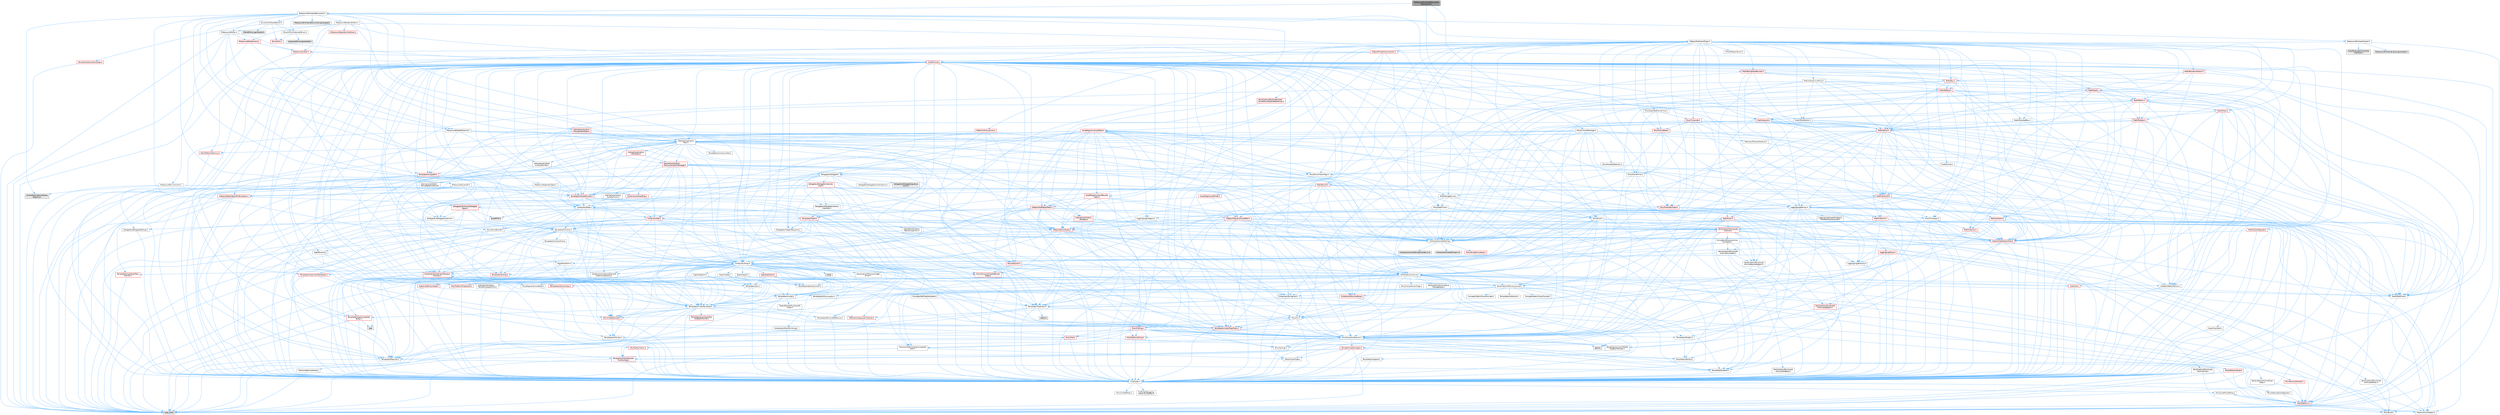 digraph "MetasoundFrontendDocumentIdGenerator.h"
{
 // INTERACTIVE_SVG=YES
 // LATEX_PDF_SIZE
  bgcolor="transparent";
  edge [fontname=Helvetica,fontsize=10,labelfontname=Helvetica,labelfontsize=10];
  node [fontname=Helvetica,fontsize=10,shape=box,height=0.2,width=0.4];
  Node1 [id="Node000001",label="MetasoundFrontendDocument\lIdGenerator.h",height=0.2,width=0.4,color="gray40", fillcolor="grey60", style="filled", fontcolor="black",tooltip=" "];
  Node1 -> Node2 [id="edge1_Node000001_Node000002",color="steelblue1",style="solid",tooltip=" "];
  Node2 [id="Node000002",label="MetasoundFrontendDocument.h",height=0.2,width=0.4,color="grey40", fillcolor="white", style="filled",URL="$d2/de7/MetasoundFrontendDocument_8h.html",tooltip=" "];
  Node2 -> Node3 [id="edge2_Node000002_Node000003",color="steelblue1",style="solid",tooltip=" "];
  Node3 [id="Node000003",label="Algo/Transform.h",height=0.2,width=0.4,color="grey40", fillcolor="white", style="filled",URL="$de/d59/Algo_2Transform_8h.html",tooltip=" "];
  Node3 -> Node4 [id="edge3_Node000003_Node000004",color="steelblue1",style="solid",tooltip=" "];
  Node4 [id="Node000004",label="CoreTypes.h",height=0.2,width=0.4,color="grey40", fillcolor="white", style="filled",URL="$dc/dec/CoreTypes_8h.html",tooltip=" "];
  Node4 -> Node5 [id="edge4_Node000004_Node000005",color="steelblue1",style="solid",tooltip=" "];
  Node5 [id="Node000005",label="HAL/Platform.h",height=0.2,width=0.4,color="red", fillcolor="#FFF0F0", style="filled",URL="$d9/dd0/Platform_8h.html",tooltip=" "];
  Node5 -> Node6 [id="edge5_Node000005_Node000006",color="steelblue1",style="solid",tooltip=" "];
  Node6 [id="Node000006",label="Misc/Build.h",height=0.2,width=0.4,color="grey40", fillcolor="white", style="filled",URL="$d3/dbb/Build_8h.html",tooltip=" "];
  Node5 -> Node8 [id="edge6_Node000005_Node000008",color="steelblue1",style="solid",tooltip=" "];
  Node8 [id="Node000008",label="type_traits",height=0.2,width=0.4,color="grey60", fillcolor="#E0E0E0", style="filled",tooltip=" "];
  Node5 -> Node9 [id="edge7_Node000005_Node000009",color="steelblue1",style="solid",tooltip=" "];
  Node9 [id="Node000009",label="PreprocessorHelpers.h",height=0.2,width=0.4,color="grey40", fillcolor="white", style="filled",URL="$db/ddb/PreprocessorHelpers_8h.html",tooltip=" "];
  Node4 -> Node15 [id="edge8_Node000004_Node000015",color="steelblue1",style="solid",tooltip=" "];
  Node15 [id="Node000015",label="ProfilingDebugging\l/UMemoryDefines.h",height=0.2,width=0.4,color="grey40", fillcolor="white", style="filled",URL="$d2/da2/UMemoryDefines_8h.html",tooltip=" "];
  Node4 -> Node16 [id="edge9_Node000004_Node000016",color="steelblue1",style="solid",tooltip=" "];
  Node16 [id="Node000016",label="Misc/CoreMiscDefines.h",height=0.2,width=0.4,color="grey40", fillcolor="white", style="filled",URL="$da/d38/CoreMiscDefines_8h.html",tooltip=" "];
  Node16 -> Node5 [id="edge10_Node000016_Node000005",color="steelblue1",style="solid",tooltip=" "];
  Node16 -> Node9 [id="edge11_Node000016_Node000009",color="steelblue1",style="solid",tooltip=" "];
  Node4 -> Node17 [id="edge12_Node000004_Node000017",color="steelblue1",style="solid",tooltip=" "];
  Node17 [id="Node000017",label="Misc/CoreDefines.h",height=0.2,width=0.4,color="grey40", fillcolor="white", style="filled",URL="$d3/dd2/CoreDefines_8h.html",tooltip=" "];
  Node3 -> Node18 [id="edge13_Node000003_Node000018",color="steelblue1",style="solid",tooltip=" "];
  Node18 [id="Node000018",label="Templates/Invoke.h",height=0.2,width=0.4,color="grey40", fillcolor="white", style="filled",URL="$d7/deb/Invoke_8h.html",tooltip=" "];
  Node18 -> Node4 [id="edge14_Node000018_Node000004",color="steelblue1",style="solid",tooltip=" "];
  Node18 -> Node19 [id="edge15_Node000018_Node000019",color="steelblue1",style="solid",tooltip=" "];
  Node19 [id="Node000019",label="Traits/MemberFunctionPtr\lOuter.h",height=0.2,width=0.4,color="grey40", fillcolor="white", style="filled",URL="$db/da7/MemberFunctionPtrOuter_8h.html",tooltip=" "];
  Node18 -> Node20 [id="edge16_Node000018_Node000020",color="steelblue1",style="solid",tooltip=" "];
  Node20 [id="Node000020",label="Templates/UnrealTemplate.h",height=0.2,width=0.4,color="grey40", fillcolor="white", style="filled",URL="$d4/d24/UnrealTemplate_8h.html",tooltip=" "];
  Node20 -> Node4 [id="edge17_Node000020_Node000004",color="steelblue1",style="solid",tooltip=" "];
  Node20 -> Node21 [id="edge18_Node000020_Node000021",color="steelblue1",style="solid",tooltip=" "];
  Node21 [id="Node000021",label="Templates/IsPointer.h",height=0.2,width=0.4,color="grey40", fillcolor="white", style="filled",URL="$d7/d05/IsPointer_8h.html",tooltip=" "];
  Node21 -> Node4 [id="edge19_Node000021_Node000004",color="steelblue1",style="solid",tooltip=" "];
  Node20 -> Node22 [id="edge20_Node000020_Node000022",color="steelblue1",style="solid",tooltip=" "];
  Node22 [id="Node000022",label="HAL/UnrealMemory.h",height=0.2,width=0.4,color="red", fillcolor="#FFF0F0", style="filled",URL="$d9/d96/UnrealMemory_8h.html",tooltip=" "];
  Node22 -> Node4 [id="edge21_Node000022_Node000004",color="steelblue1",style="solid",tooltip=" "];
  Node22 -> Node21 [id="edge22_Node000022_Node000021",color="steelblue1",style="solid",tooltip=" "];
  Node20 -> Node93 [id="edge23_Node000020_Node000093",color="steelblue1",style="solid",tooltip=" "];
  Node93 [id="Node000093",label="Templates/CopyQualifiers\lAndRefsFromTo.h",height=0.2,width=0.4,color="red", fillcolor="#FFF0F0", style="filled",URL="$d3/db3/CopyQualifiersAndRefsFromTo_8h.html",tooltip=" "];
  Node20 -> Node95 [id="edge24_Node000020_Node000095",color="steelblue1",style="solid",tooltip=" "];
  Node95 [id="Node000095",label="Templates/UnrealTypeTraits.h",height=0.2,width=0.4,color="red", fillcolor="#FFF0F0", style="filled",URL="$d2/d2d/UnrealTypeTraits_8h.html",tooltip=" "];
  Node95 -> Node4 [id="edge25_Node000095_Node000004",color="steelblue1",style="solid",tooltip=" "];
  Node95 -> Node21 [id="edge26_Node000095_Node000021",color="steelblue1",style="solid",tooltip=" "];
  Node95 -> Node48 [id="edge27_Node000095_Node000048",color="steelblue1",style="solid",tooltip=" "];
  Node48 [id="Node000048",label="Misc/AssertionMacros.h",height=0.2,width=0.4,color="grey40", fillcolor="white", style="filled",URL="$d0/dfa/AssertionMacros_8h.html",tooltip=" "];
  Node48 -> Node4 [id="edge28_Node000048_Node000004",color="steelblue1",style="solid",tooltip=" "];
  Node48 -> Node5 [id="edge29_Node000048_Node000005",color="steelblue1",style="solid",tooltip=" "];
  Node48 -> Node49 [id="edge30_Node000048_Node000049",color="steelblue1",style="solid",tooltip=" "];
  Node49 [id="Node000049",label="HAL/PlatformMisc.h",height=0.2,width=0.4,color="red", fillcolor="#FFF0F0", style="filled",URL="$d0/df5/PlatformMisc_8h.html",tooltip=" "];
  Node49 -> Node4 [id="edge31_Node000049_Node000004",color="steelblue1",style="solid",tooltip=" "];
  Node48 -> Node9 [id="edge32_Node000048_Node000009",color="steelblue1",style="solid",tooltip=" "];
  Node48 -> Node65 [id="edge33_Node000048_Node000065",color="steelblue1",style="solid",tooltip=" "];
  Node65 [id="Node000065",label="Templates/EnableIf.h",height=0.2,width=0.4,color="grey40", fillcolor="white", style="filled",URL="$d7/d60/EnableIf_8h.html",tooltip=" "];
  Node65 -> Node4 [id="edge34_Node000065_Node000004",color="steelblue1",style="solid",tooltip=" "];
  Node48 -> Node66 [id="edge35_Node000048_Node000066",color="steelblue1",style="solid",tooltip=" "];
  Node66 [id="Node000066",label="Templates/IsArrayOrRefOf\lTypeByPredicate.h",height=0.2,width=0.4,color="grey40", fillcolor="white", style="filled",URL="$d6/da1/IsArrayOrRefOfTypeByPredicate_8h.html",tooltip=" "];
  Node66 -> Node4 [id="edge36_Node000066_Node000004",color="steelblue1",style="solid",tooltip=" "];
  Node48 -> Node67 [id="edge37_Node000048_Node000067",color="steelblue1",style="solid",tooltip=" "];
  Node67 [id="Node000067",label="Templates/IsValidVariadic\lFunctionArg.h",height=0.2,width=0.4,color="red", fillcolor="#FFF0F0", style="filled",URL="$d0/dc8/IsValidVariadicFunctionArg_8h.html",tooltip=" "];
  Node67 -> Node4 [id="edge38_Node000067_Node000004",color="steelblue1",style="solid",tooltip=" "];
  Node67 -> Node8 [id="edge39_Node000067_Node000008",color="steelblue1",style="solid",tooltip=" "];
  Node48 -> Node69 [id="edge40_Node000048_Node000069",color="steelblue1",style="solid",tooltip=" "];
  Node69 [id="Node000069",label="Traits/IsCharEncodingCompatible\lWith.h",height=0.2,width=0.4,color="grey40", fillcolor="white", style="filled",URL="$df/dd1/IsCharEncodingCompatibleWith_8h.html",tooltip=" "];
  Node69 -> Node8 [id="edge41_Node000069_Node000008",color="steelblue1",style="solid",tooltip=" "];
  Node69 -> Node70 [id="edge42_Node000069_Node000070",color="steelblue1",style="solid",tooltip=" "];
  Node70 [id="Node000070",label="Traits/IsCharType.h",height=0.2,width=0.4,color="grey40", fillcolor="white", style="filled",URL="$db/d51/IsCharType_8h.html",tooltip=" "];
  Node70 -> Node4 [id="edge43_Node000070_Node000004",color="steelblue1",style="solid",tooltip=" "];
  Node48 -> Node71 [id="edge44_Node000048_Node000071",color="steelblue1",style="solid",tooltip=" "];
  Node71 [id="Node000071",label="Misc/VarArgs.h",height=0.2,width=0.4,color="grey40", fillcolor="white", style="filled",URL="$d5/d6f/VarArgs_8h.html",tooltip=" "];
  Node71 -> Node4 [id="edge45_Node000071_Node000004",color="steelblue1",style="solid",tooltip=" "];
  Node48 -> Node72 [id="edge46_Node000048_Node000072",color="steelblue1",style="solid",tooltip=" "];
  Node72 [id="Node000072",label="String/FormatStringSan.h",height=0.2,width=0.4,color="red", fillcolor="#FFF0F0", style="filled",URL="$d3/d8b/FormatStringSan_8h.html",tooltip=" "];
  Node72 -> Node8 [id="edge47_Node000072_Node000008",color="steelblue1",style="solid",tooltip=" "];
  Node72 -> Node4 [id="edge48_Node000072_Node000004",color="steelblue1",style="solid",tooltip=" "];
  Node72 -> Node73 [id="edge49_Node000072_Node000073",color="steelblue1",style="solid",tooltip=" "];
  Node73 [id="Node000073",label="Templates/Requires.h",height=0.2,width=0.4,color="grey40", fillcolor="white", style="filled",URL="$dc/d96/Requires_8h.html",tooltip=" "];
  Node73 -> Node65 [id="edge50_Node000073_Node000065",color="steelblue1",style="solid",tooltip=" "];
  Node73 -> Node8 [id="edge51_Node000073_Node000008",color="steelblue1",style="solid",tooltip=" "];
  Node72 -> Node74 [id="edge52_Node000072_Node000074",color="steelblue1",style="solid",tooltip=" "];
  Node74 [id="Node000074",label="Templates/Identity.h",height=0.2,width=0.4,color="grey40", fillcolor="white", style="filled",URL="$d0/dd5/Identity_8h.html",tooltip=" "];
  Node72 -> Node67 [id="edge53_Node000072_Node000067",color="steelblue1",style="solid",tooltip=" "];
  Node72 -> Node70 [id="edge54_Node000072_Node000070",color="steelblue1",style="solid",tooltip=" "];
  Node48 -> Node78 [id="edge55_Node000048_Node000078",color="steelblue1",style="solid",tooltip=" "];
  Node78 [id="Node000078",label="atomic",height=0.2,width=0.4,color="grey60", fillcolor="#E0E0E0", style="filled",tooltip=" "];
  Node95 -> Node65 [id="edge56_Node000095_Node000065",color="steelblue1",style="solid",tooltip=" "];
  Node95 -> Node97 [id="edge57_Node000095_Node000097",color="steelblue1",style="solid",tooltip=" "];
  Node97 [id="Node000097",label="Templates/Models.h",height=0.2,width=0.4,color="grey40", fillcolor="white", style="filled",URL="$d3/d0c/Models_8h.html",tooltip=" "];
  Node97 -> Node74 [id="edge58_Node000097_Node000074",color="steelblue1",style="solid",tooltip=" "];
  Node20 -> Node100 [id="edge59_Node000020_Node000100",color="steelblue1",style="solid",tooltip=" "];
  Node100 [id="Node000100",label="Templates/RemoveReference.h",height=0.2,width=0.4,color="grey40", fillcolor="white", style="filled",URL="$da/dbe/RemoveReference_8h.html",tooltip=" "];
  Node100 -> Node4 [id="edge60_Node000100_Node000004",color="steelblue1",style="solid",tooltip=" "];
  Node20 -> Node73 [id="edge61_Node000020_Node000073",color="steelblue1",style="solid",tooltip=" "];
  Node20 -> Node101 [id="edge62_Node000020_Node000101",color="steelblue1",style="solid",tooltip=" "];
  Node101 [id="Node000101",label="Templates/TypeCompatible\lBytes.h",height=0.2,width=0.4,color="red", fillcolor="#FFF0F0", style="filled",URL="$df/d0a/TypeCompatibleBytes_8h.html",tooltip=" "];
  Node101 -> Node4 [id="edge63_Node000101_Node000004",color="steelblue1",style="solid",tooltip=" "];
  Node101 -> Node40 [id="edge64_Node000101_Node000040",color="steelblue1",style="solid",tooltip=" "];
  Node40 [id="Node000040",label="new",height=0.2,width=0.4,color="grey60", fillcolor="#E0E0E0", style="filled",tooltip=" "];
  Node101 -> Node8 [id="edge65_Node000101_Node000008",color="steelblue1",style="solid",tooltip=" "];
  Node20 -> Node74 [id="edge66_Node000020_Node000074",color="steelblue1",style="solid",tooltip=" "];
  Node20 -> Node26 [id="edge67_Node000020_Node000026",color="steelblue1",style="solid",tooltip=" "];
  Node26 [id="Node000026",label="Traits/IsContiguousContainer.h",height=0.2,width=0.4,color="red", fillcolor="#FFF0F0", style="filled",URL="$d5/d3c/IsContiguousContainer_8h.html",tooltip=" "];
  Node26 -> Node4 [id="edge68_Node000026_Node000004",color="steelblue1",style="solid",tooltip=" "];
  Node20 -> Node102 [id="edge69_Node000020_Node000102",color="steelblue1",style="solid",tooltip=" "];
  Node102 [id="Node000102",label="Traits/UseBitwiseSwap.h",height=0.2,width=0.4,color="grey40", fillcolor="white", style="filled",URL="$db/df3/UseBitwiseSwap_8h.html",tooltip=" "];
  Node102 -> Node4 [id="edge70_Node000102_Node000004",color="steelblue1",style="solid",tooltip=" "];
  Node102 -> Node8 [id="edge71_Node000102_Node000008",color="steelblue1",style="solid",tooltip=" "];
  Node20 -> Node8 [id="edge72_Node000020_Node000008",color="steelblue1",style="solid",tooltip=" "];
  Node18 -> Node8 [id="edge73_Node000018_Node000008",color="steelblue1",style="solid",tooltip=" "];
  Node2 -> Node103 [id="edge74_Node000002_Node000103",color="steelblue1",style="solid",tooltip=" "];
  Node103 [id="Node000103",label="Containers/Array.h",height=0.2,width=0.4,color="grey40", fillcolor="white", style="filled",URL="$df/dd0/Array_8h.html",tooltip=" "];
  Node103 -> Node4 [id="edge75_Node000103_Node000004",color="steelblue1",style="solid",tooltip=" "];
  Node103 -> Node48 [id="edge76_Node000103_Node000048",color="steelblue1",style="solid",tooltip=" "];
  Node103 -> Node104 [id="edge77_Node000103_Node000104",color="steelblue1",style="solid",tooltip=" "];
  Node104 [id="Node000104",label="Misc/IntrusiveUnsetOptional\lState.h",height=0.2,width=0.4,color="red", fillcolor="#FFF0F0", style="filled",URL="$d2/d0a/IntrusiveUnsetOptionalState_8h.html",tooltip=" "];
  Node103 -> Node106 [id="edge78_Node000103_Node000106",color="steelblue1",style="solid",tooltip=" "];
  Node106 [id="Node000106",label="Misc/ReverseIterate.h",height=0.2,width=0.4,color="red", fillcolor="#FFF0F0", style="filled",URL="$db/de3/ReverseIterate_8h.html",tooltip=" "];
  Node106 -> Node5 [id="edge79_Node000106_Node000005",color="steelblue1",style="solid",tooltip=" "];
  Node103 -> Node22 [id="edge80_Node000103_Node000022",color="steelblue1",style="solid",tooltip=" "];
  Node103 -> Node95 [id="edge81_Node000103_Node000095",color="steelblue1",style="solid",tooltip=" "];
  Node103 -> Node20 [id="edge82_Node000103_Node000020",color="steelblue1",style="solid",tooltip=" "];
  Node103 -> Node108 [id="edge83_Node000103_Node000108",color="steelblue1",style="solid",tooltip=" "];
  Node108 [id="Node000108",label="Containers/AllowShrinking.h",height=0.2,width=0.4,color="grey40", fillcolor="white", style="filled",URL="$d7/d1a/AllowShrinking_8h.html",tooltip=" "];
  Node108 -> Node4 [id="edge84_Node000108_Node000004",color="steelblue1",style="solid",tooltip=" "];
  Node103 -> Node109 [id="edge85_Node000103_Node000109",color="steelblue1",style="solid",tooltip=" "];
  Node109 [id="Node000109",label="Containers/ContainerAllocation\lPolicies.h",height=0.2,width=0.4,color="red", fillcolor="#FFF0F0", style="filled",URL="$d7/dff/ContainerAllocationPolicies_8h.html",tooltip=" "];
  Node109 -> Node4 [id="edge86_Node000109_Node000004",color="steelblue1",style="solid",tooltip=" "];
  Node109 -> Node109 [id="edge87_Node000109_Node000109",color="steelblue1",style="solid",tooltip=" "];
  Node109 -> Node22 [id="edge88_Node000109_Node000022",color="steelblue1",style="solid",tooltip=" "];
  Node109 -> Node48 [id="edge89_Node000109_Node000048",color="steelblue1",style="solid",tooltip=" "];
  Node109 -> Node119 [id="edge90_Node000109_Node000119",color="steelblue1",style="solid",tooltip=" "];
  Node119 [id="Node000119",label="Templates/IsPolymorphic.h",height=0.2,width=0.4,color="grey40", fillcolor="white", style="filled",URL="$dc/d20/IsPolymorphic_8h.html",tooltip=" "];
  Node109 -> Node101 [id="edge91_Node000109_Node000101",color="steelblue1",style="solid",tooltip=" "];
  Node109 -> Node8 [id="edge92_Node000109_Node000008",color="steelblue1",style="solid",tooltip=" "];
  Node103 -> Node121 [id="edge93_Node000103_Node000121",color="steelblue1",style="solid",tooltip=" "];
  Node121 [id="Node000121",label="Containers/ContainerElement\lTypeCompatibility.h",height=0.2,width=0.4,color="grey40", fillcolor="white", style="filled",URL="$df/ddf/ContainerElementTypeCompatibility_8h.html",tooltip=" "];
  Node121 -> Node4 [id="edge94_Node000121_Node000004",color="steelblue1",style="solid",tooltip=" "];
  Node121 -> Node95 [id="edge95_Node000121_Node000095",color="steelblue1",style="solid",tooltip=" "];
  Node103 -> Node122 [id="edge96_Node000103_Node000122",color="steelblue1",style="solid",tooltip=" "];
  Node122 [id="Node000122",label="Serialization/Archive.h",height=0.2,width=0.4,color="grey40", fillcolor="white", style="filled",URL="$d7/d3b/Archive_8h.html",tooltip=" "];
  Node122 -> Node24 [id="edge97_Node000122_Node000024",color="steelblue1",style="solid",tooltip=" "];
  Node24 [id="Node000024",label="CoreFwd.h",height=0.2,width=0.4,color="red", fillcolor="#FFF0F0", style="filled",URL="$d1/d1e/CoreFwd_8h.html",tooltip=" "];
  Node24 -> Node4 [id="edge98_Node000024_Node000004",color="steelblue1",style="solid",tooltip=" "];
  Node24 -> Node29 [id="edge99_Node000024_Node000029",color="steelblue1",style="solid",tooltip=" "];
  Node29 [id="Node000029",label="Math/MathFwd.h",height=0.2,width=0.4,color="grey40", fillcolor="white", style="filled",URL="$d2/d10/MathFwd_8h.html",tooltip=" "];
  Node29 -> Node5 [id="edge100_Node000029_Node000005",color="steelblue1",style="solid",tooltip=" "];
  Node122 -> Node4 [id="edge101_Node000122_Node000004",color="steelblue1",style="solid",tooltip=" "];
  Node122 -> Node123 [id="edge102_Node000122_Node000123",color="steelblue1",style="solid",tooltip=" "];
  Node123 [id="Node000123",label="HAL/PlatformProperties.h",height=0.2,width=0.4,color="red", fillcolor="#FFF0F0", style="filled",URL="$d9/db0/PlatformProperties_8h.html",tooltip=" "];
  Node123 -> Node4 [id="edge103_Node000123_Node000004",color="steelblue1",style="solid",tooltip=" "];
  Node122 -> Node126 [id="edge104_Node000122_Node000126",color="steelblue1",style="solid",tooltip=" "];
  Node126 [id="Node000126",label="Internationalization\l/TextNamespaceFwd.h",height=0.2,width=0.4,color="grey40", fillcolor="white", style="filled",URL="$d8/d97/TextNamespaceFwd_8h.html",tooltip=" "];
  Node126 -> Node4 [id="edge105_Node000126_Node000004",color="steelblue1",style="solid",tooltip=" "];
  Node122 -> Node29 [id="edge106_Node000122_Node000029",color="steelblue1",style="solid",tooltip=" "];
  Node122 -> Node48 [id="edge107_Node000122_Node000048",color="steelblue1",style="solid",tooltip=" "];
  Node122 -> Node6 [id="edge108_Node000122_Node000006",color="steelblue1",style="solid",tooltip=" "];
  Node122 -> Node55 [id="edge109_Node000122_Node000055",color="steelblue1",style="solid",tooltip=" "];
  Node55 [id="Node000055",label="Misc/CompressionFlags.h",height=0.2,width=0.4,color="grey40", fillcolor="white", style="filled",URL="$d9/d76/CompressionFlags_8h.html",tooltip=" "];
  Node122 -> Node127 [id="edge110_Node000122_Node000127",color="steelblue1",style="solid",tooltip=" "];
  Node127 [id="Node000127",label="Misc/EngineVersionBase.h",height=0.2,width=0.4,color="grey40", fillcolor="white", style="filled",URL="$d5/d2b/EngineVersionBase_8h.html",tooltip=" "];
  Node127 -> Node4 [id="edge111_Node000127_Node000004",color="steelblue1",style="solid",tooltip=" "];
  Node122 -> Node71 [id="edge112_Node000122_Node000071",color="steelblue1",style="solid",tooltip=" "];
  Node122 -> Node128 [id="edge113_Node000122_Node000128",color="steelblue1",style="solid",tooltip=" "];
  Node128 [id="Node000128",label="Serialization/ArchiveCook\lData.h",height=0.2,width=0.4,color="grey40", fillcolor="white", style="filled",URL="$dc/db6/ArchiveCookData_8h.html",tooltip=" "];
  Node128 -> Node5 [id="edge114_Node000128_Node000005",color="steelblue1",style="solid",tooltip=" "];
  Node122 -> Node129 [id="edge115_Node000122_Node000129",color="steelblue1",style="solid",tooltip=" "];
  Node129 [id="Node000129",label="Serialization/ArchiveSave\lPackageData.h",height=0.2,width=0.4,color="grey40", fillcolor="white", style="filled",URL="$d1/d37/ArchiveSavePackageData_8h.html",tooltip=" "];
  Node122 -> Node65 [id="edge116_Node000122_Node000065",color="steelblue1",style="solid",tooltip=" "];
  Node122 -> Node66 [id="edge117_Node000122_Node000066",color="steelblue1",style="solid",tooltip=" "];
  Node122 -> Node130 [id="edge118_Node000122_Node000130",color="steelblue1",style="solid",tooltip=" "];
  Node130 [id="Node000130",label="Templates/IsEnumClass.h",height=0.2,width=0.4,color="red", fillcolor="#FFF0F0", style="filled",URL="$d7/d15/IsEnumClass_8h.html",tooltip=" "];
  Node130 -> Node4 [id="edge119_Node000130_Node000004",color="steelblue1",style="solid",tooltip=" "];
  Node122 -> Node116 [id="edge120_Node000122_Node000116",color="steelblue1",style="solid",tooltip=" "];
  Node116 [id="Node000116",label="Templates/IsSigned.h",height=0.2,width=0.4,color="grey40", fillcolor="white", style="filled",URL="$d8/dd8/IsSigned_8h.html",tooltip=" "];
  Node116 -> Node4 [id="edge121_Node000116_Node000004",color="steelblue1",style="solid",tooltip=" "];
  Node122 -> Node67 [id="edge122_Node000122_Node000067",color="steelblue1",style="solid",tooltip=" "];
  Node122 -> Node20 [id="edge123_Node000122_Node000020",color="steelblue1",style="solid",tooltip=" "];
  Node122 -> Node69 [id="edge124_Node000122_Node000069",color="steelblue1",style="solid",tooltip=" "];
  Node122 -> Node131 [id="edge125_Node000122_Node000131",color="steelblue1",style="solid",tooltip=" "];
  Node131 [id="Node000131",label="UObject/ObjectVersion.h",height=0.2,width=0.4,color="grey40", fillcolor="white", style="filled",URL="$da/d63/ObjectVersion_8h.html",tooltip=" "];
  Node131 -> Node4 [id="edge126_Node000131_Node000004",color="steelblue1",style="solid",tooltip=" "];
  Node103 -> Node132 [id="edge127_Node000103_Node000132",color="steelblue1",style="solid",tooltip=" "];
  Node132 [id="Node000132",label="Serialization/MemoryImage\lWriter.h",height=0.2,width=0.4,color="grey40", fillcolor="white", style="filled",URL="$d0/d08/MemoryImageWriter_8h.html",tooltip=" "];
  Node132 -> Node4 [id="edge128_Node000132_Node000004",color="steelblue1",style="solid",tooltip=" "];
  Node132 -> Node133 [id="edge129_Node000132_Node000133",color="steelblue1",style="solid",tooltip=" "];
  Node133 [id="Node000133",label="Serialization/MemoryLayout.h",height=0.2,width=0.4,color="grey40", fillcolor="white", style="filled",URL="$d7/d66/MemoryLayout_8h.html",tooltip=" "];
  Node133 -> Node134 [id="edge130_Node000133_Node000134",color="steelblue1",style="solid",tooltip=" "];
  Node134 [id="Node000134",label="Concepts/StaticClassProvider.h",height=0.2,width=0.4,color="grey40", fillcolor="white", style="filled",URL="$dd/d83/StaticClassProvider_8h.html",tooltip=" "];
  Node133 -> Node135 [id="edge131_Node000133_Node000135",color="steelblue1",style="solid",tooltip=" "];
  Node135 [id="Node000135",label="Concepts/StaticStructProvider.h",height=0.2,width=0.4,color="grey40", fillcolor="white", style="filled",URL="$d5/d77/StaticStructProvider_8h.html",tooltip=" "];
  Node133 -> Node136 [id="edge132_Node000133_Node000136",color="steelblue1",style="solid",tooltip=" "];
  Node136 [id="Node000136",label="Containers/EnumAsByte.h",height=0.2,width=0.4,color="red", fillcolor="#FFF0F0", style="filled",URL="$d6/d9a/EnumAsByte_8h.html",tooltip=" "];
  Node136 -> Node4 [id="edge133_Node000136_Node000004",color="steelblue1",style="solid",tooltip=" "];
  Node136 -> Node137 [id="edge134_Node000136_Node000137",color="steelblue1",style="solid",tooltip=" "];
  Node137 [id="Node000137",label="Templates/TypeHash.h",height=0.2,width=0.4,color="grey40", fillcolor="white", style="filled",URL="$d1/d62/TypeHash_8h.html",tooltip=" "];
  Node137 -> Node4 [id="edge135_Node000137_Node000004",color="steelblue1",style="solid",tooltip=" "];
  Node137 -> Node73 [id="edge136_Node000137_Node000073",color="steelblue1",style="solid",tooltip=" "];
  Node137 -> Node138 [id="edge137_Node000137_Node000138",color="steelblue1",style="solid",tooltip=" "];
  Node138 [id="Node000138",label="Misc/Crc.h",height=0.2,width=0.4,color="grey40", fillcolor="white", style="filled",URL="$d4/dd2/Crc_8h.html",tooltip=" "];
  Node138 -> Node4 [id="edge138_Node000138_Node000004",color="steelblue1",style="solid",tooltip=" "];
  Node138 -> Node31 [id="edge139_Node000138_Node000031",color="steelblue1",style="solid",tooltip=" "];
  Node31 [id="Node000031",label="HAL/PlatformString.h",height=0.2,width=0.4,color="red", fillcolor="#FFF0F0", style="filled",URL="$db/db5/PlatformString_8h.html",tooltip=" "];
  Node31 -> Node4 [id="edge140_Node000031_Node000004",color="steelblue1",style="solid",tooltip=" "];
  Node138 -> Node48 [id="edge141_Node000138_Node000048",color="steelblue1",style="solid",tooltip=" "];
  Node138 -> Node139 [id="edge142_Node000138_Node000139",color="steelblue1",style="solid",tooltip=" "];
  Node139 [id="Node000139",label="Misc/CString.h",height=0.2,width=0.4,color="red", fillcolor="#FFF0F0", style="filled",URL="$d2/d49/CString_8h.html",tooltip=" "];
  Node139 -> Node4 [id="edge143_Node000139_Node000004",color="steelblue1",style="solid",tooltip=" "];
  Node139 -> Node31 [id="edge144_Node000139_Node000031",color="steelblue1",style="solid",tooltip=" "];
  Node139 -> Node48 [id="edge145_Node000139_Node000048",color="steelblue1",style="solid",tooltip=" "];
  Node139 -> Node140 [id="edge146_Node000139_Node000140",color="steelblue1",style="solid",tooltip=" "];
  Node140 [id="Node000140",label="Misc/Char.h",height=0.2,width=0.4,color="red", fillcolor="#FFF0F0", style="filled",URL="$d0/d58/Char_8h.html",tooltip=" "];
  Node140 -> Node4 [id="edge147_Node000140_Node000004",color="steelblue1",style="solid",tooltip=" "];
  Node140 -> Node8 [id="edge148_Node000140_Node000008",color="steelblue1",style="solid",tooltip=" "];
  Node139 -> Node71 [id="edge149_Node000139_Node000071",color="steelblue1",style="solid",tooltip=" "];
  Node139 -> Node66 [id="edge150_Node000139_Node000066",color="steelblue1",style="solid",tooltip=" "];
  Node139 -> Node67 [id="edge151_Node000139_Node000067",color="steelblue1",style="solid",tooltip=" "];
  Node139 -> Node69 [id="edge152_Node000139_Node000069",color="steelblue1",style="solid",tooltip=" "];
  Node138 -> Node140 [id="edge153_Node000138_Node000140",color="steelblue1",style="solid",tooltip=" "];
  Node138 -> Node95 [id="edge154_Node000138_Node000095",color="steelblue1",style="solid",tooltip=" "];
  Node138 -> Node70 [id="edge155_Node000138_Node000070",color="steelblue1",style="solid",tooltip=" "];
  Node137 -> Node143 [id="edge156_Node000137_Node000143",color="steelblue1",style="solid",tooltip=" "];
  Node143 [id="Node000143",label="stdint.h",height=0.2,width=0.4,color="grey60", fillcolor="#E0E0E0", style="filled",tooltip=" "];
  Node137 -> Node8 [id="edge157_Node000137_Node000008",color="steelblue1",style="solid",tooltip=" "];
  Node133 -> Node51 [id="edge158_Node000133_Node000051",color="steelblue1",style="solid",tooltip=" "];
  Node51 [id="Node000051",label="Containers/StringFwd.h",height=0.2,width=0.4,color="grey40", fillcolor="white", style="filled",URL="$df/d37/StringFwd_8h.html",tooltip=" "];
  Node51 -> Node4 [id="edge159_Node000051_Node000004",color="steelblue1",style="solid",tooltip=" "];
  Node51 -> Node52 [id="edge160_Node000051_Node000052",color="steelblue1",style="solid",tooltip=" "];
  Node52 [id="Node000052",label="Traits/ElementType.h",height=0.2,width=0.4,color="red", fillcolor="#FFF0F0", style="filled",URL="$d5/d4f/ElementType_8h.html",tooltip=" "];
  Node52 -> Node5 [id="edge161_Node000052_Node000005",color="steelblue1",style="solid",tooltip=" "];
  Node52 -> Node8 [id="edge162_Node000052_Node000008",color="steelblue1",style="solid",tooltip=" "];
  Node51 -> Node26 [id="edge163_Node000051_Node000026",color="steelblue1",style="solid",tooltip=" "];
  Node133 -> Node22 [id="edge164_Node000133_Node000022",color="steelblue1",style="solid",tooltip=" "];
  Node133 -> Node144 [id="edge165_Node000133_Node000144",color="steelblue1",style="solid",tooltip=" "];
  Node144 [id="Node000144",label="Misc/DelayedAutoRegister.h",height=0.2,width=0.4,color="grey40", fillcolor="white", style="filled",URL="$d1/dda/DelayedAutoRegister_8h.html",tooltip=" "];
  Node144 -> Node5 [id="edge166_Node000144_Node000005",color="steelblue1",style="solid",tooltip=" "];
  Node133 -> Node65 [id="edge167_Node000133_Node000065",color="steelblue1",style="solid",tooltip=" "];
  Node133 -> Node145 [id="edge168_Node000133_Node000145",color="steelblue1",style="solid",tooltip=" "];
  Node145 [id="Node000145",label="Templates/IsAbstract.h",height=0.2,width=0.4,color="grey40", fillcolor="white", style="filled",URL="$d8/db7/IsAbstract_8h.html",tooltip=" "];
  Node133 -> Node119 [id="edge169_Node000133_Node000119",color="steelblue1",style="solid",tooltip=" "];
  Node133 -> Node97 [id="edge170_Node000133_Node000097",color="steelblue1",style="solid",tooltip=" "];
  Node133 -> Node20 [id="edge171_Node000133_Node000020",color="steelblue1",style="solid",tooltip=" "];
  Node103 -> Node146 [id="edge172_Node000103_Node000146",color="steelblue1",style="solid",tooltip=" "];
  Node146 [id="Node000146",label="Algo/Heapify.h",height=0.2,width=0.4,color="grey40", fillcolor="white", style="filled",URL="$d0/d2a/Heapify_8h.html",tooltip=" "];
  Node146 -> Node147 [id="edge173_Node000146_Node000147",color="steelblue1",style="solid",tooltip=" "];
  Node147 [id="Node000147",label="Algo/Impl/BinaryHeap.h",height=0.2,width=0.4,color="red", fillcolor="#FFF0F0", style="filled",URL="$d7/da3/Algo_2Impl_2BinaryHeap_8h.html",tooltip=" "];
  Node147 -> Node18 [id="edge174_Node000147_Node000018",color="steelblue1",style="solid",tooltip=" "];
  Node147 -> Node8 [id="edge175_Node000147_Node000008",color="steelblue1",style="solid",tooltip=" "];
  Node146 -> Node150 [id="edge176_Node000146_Node000150",color="steelblue1",style="solid",tooltip=" "];
  Node150 [id="Node000150",label="Templates/IdentityFunctor.h",height=0.2,width=0.4,color="grey40", fillcolor="white", style="filled",URL="$d7/d2e/IdentityFunctor_8h.html",tooltip=" "];
  Node150 -> Node5 [id="edge177_Node000150_Node000005",color="steelblue1",style="solid",tooltip=" "];
  Node146 -> Node18 [id="edge178_Node000146_Node000018",color="steelblue1",style="solid",tooltip=" "];
  Node146 -> Node151 [id="edge179_Node000146_Node000151",color="steelblue1",style="solid",tooltip=" "];
  Node151 [id="Node000151",label="Templates/Less.h",height=0.2,width=0.4,color="grey40", fillcolor="white", style="filled",URL="$de/dc8/Less_8h.html",tooltip=" "];
  Node151 -> Node4 [id="edge180_Node000151_Node000004",color="steelblue1",style="solid",tooltip=" "];
  Node151 -> Node20 [id="edge181_Node000151_Node000020",color="steelblue1",style="solid",tooltip=" "];
  Node146 -> Node20 [id="edge182_Node000146_Node000020",color="steelblue1",style="solid",tooltip=" "];
  Node103 -> Node152 [id="edge183_Node000103_Node000152",color="steelblue1",style="solid",tooltip=" "];
  Node152 [id="Node000152",label="Algo/HeapSort.h",height=0.2,width=0.4,color="grey40", fillcolor="white", style="filled",URL="$d3/d92/HeapSort_8h.html",tooltip=" "];
  Node152 -> Node147 [id="edge184_Node000152_Node000147",color="steelblue1",style="solid",tooltip=" "];
  Node152 -> Node150 [id="edge185_Node000152_Node000150",color="steelblue1",style="solid",tooltip=" "];
  Node152 -> Node151 [id="edge186_Node000152_Node000151",color="steelblue1",style="solid",tooltip=" "];
  Node152 -> Node20 [id="edge187_Node000152_Node000020",color="steelblue1",style="solid",tooltip=" "];
  Node103 -> Node153 [id="edge188_Node000103_Node000153",color="steelblue1",style="solid",tooltip=" "];
  Node153 [id="Node000153",label="Algo/IsHeap.h",height=0.2,width=0.4,color="grey40", fillcolor="white", style="filled",URL="$de/d32/IsHeap_8h.html",tooltip=" "];
  Node153 -> Node147 [id="edge189_Node000153_Node000147",color="steelblue1",style="solid",tooltip=" "];
  Node153 -> Node150 [id="edge190_Node000153_Node000150",color="steelblue1",style="solid",tooltip=" "];
  Node153 -> Node18 [id="edge191_Node000153_Node000018",color="steelblue1",style="solid",tooltip=" "];
  Node153 -> Node151 [id="edge192_Node000153_Node000151",color="steelblue1",style="solid",tooltip=" "];
  Node153 -> Node20 [id="edge193_Node000153_Node000020",color="steelblue1",style="solid",tooltip=" "];
  Node103 -> Node147 [id="edge194_Node000103_Node000147",color="steelblue1",style="solid",tooltip=" "];
  Node103 -> Node154 [id="edge195_Node000103_Node000154",color="steelblue1",style="solid",tooltip=" "];
  Node154 [id="Node000154",label="Algo/StableSort.h",height=0.2,width=0.4,color="red", fillcolor="#FFF0F0", style="filled",URL="$d7/d3c/StableSort_8h.html",tooltip=" "];
  Node154 -> Node150 [id="edge196_Node000154_Node000150",color="steelblue1",style="solid",tooltip=" "];
  Node154 -> Node18 [id="edge197_Node000154_Node000018",color="steelblue1",style="solid",tooltip=" "];
  Node154 -> Node151 [id="edge198_Node000154_Node000151",color="steelblue1",style="solid",tooltip=" "];
  Node154 -> Node20 [id="edge199_Node000154_Node000020",color="steelblue1",style="solid",tooltip=" "];
  Node103 -> Node157 [id="edge200_Node000103_Node000157",color="steelblue1",style="solid",tooltip=" "];
  Node157 [id="Node000157",label="Concepts/GetTypeHashable.h",height=0.2,width=0.4,color="grey40", fillcolor="white", style="filled",URL="$d3/da2/GetTypeHashable_8h.html",tooltip=" "];
  Node157 -> Node4 [id="edge201_Node000157_Node000004",color="steelblue1",style="solid",tooltip=" "];
  Node157 -> Node137 [id="edge202_Node000157_Node000137",color="steelblue1",style="solid",tooltip=" "];
  Node103 -> Node150 [id="edge203_Node000103_Node000150",color="steelblue1",style="solid",tooltip=" "];
  Node103 -> Node18 [id="edge204_Node000103_Node000018",color="steelblue1",style="solid",tooltip=" "];
  Node103 -> Node151 [id="edge205_Node000103_Node000151",color="steelblue1",style="solid",tooltip=" "];
  Node103 -> Node158 [id="edge206_Node000103_Node000158",color="steelblue1",style="solid",tooltip=" "];
  Node158 [id="Node000158",label="Templates/LosesQualifiers\lFromTo.h",height=0.2,width=0.4,color="red", fillcolor="#FFF0F0", style="filled",URL="$d2/db3/LosesQualifiersFromTo_8h.html",tooltip=" "];
  Node158 -> Node8 [id="edge207_Node000158_Node000008",color="steelblue1",style="solid",tooltip=" "];
  Node103 -> Node73 [id="edge208_Node000103_Node000073",color="steelblue1",style="solid",tooltip=" "];
  Node103 -> Node159 [id="edge209_Node000103_Node000159",color="steelblue1",style="solid",tooltip=" "];
  Node159 [id="Node000159",label="Templates/Sorting.h",height=0.2,width=0.4,color="red", fillcolor="#FFF0F0", style="filled",URL="$d3/d9e/Sorting_8h.html",tooltip=" "];
  Node159 -> Node4 [id="edge210_Node000159_Node000004",color="steelblue1",style="solid",tooltip=" "];
  Node159 -> Node151 [id="edge211_Node000159_Node000151",color="steelblue1",style="solid",tooltip=" "];
  Node103 -> Node163 [id="edge212_Node000103_Node000163",color="steelblue1",style="solid",tooltip=" "];
  Node163 [id="Node000163",label="Templates/AlignmentTemplates.h",height=0.2,width=0.4,color="red", fillcolor="#FFF0F0", style="filled",URL="$dd/d32/AlignmentTemplates_8h.html",tooltip=" "];
  Node163 -> Node4 [id="edge213_Node000163_Node000004",color="steelblue1",style="solid",tooltip=" "];
  Node163 -> Node21 [id="edge214_Node000163_Node000021",color="steelblue1",style="solid",tooltip=" "];
  Node103 -> Node52 [id="edge215_Node000103_Node000052",color="steelblue1",style="solid",tooltip=" "];
  Node103 -> Node117 [id="edge216_Node000103_Node000117",color="steelblue1",style="solid",tooltip=" "];
  Node117 [id="Node000117",label="limits",height=0.2,width=0.4,color="grey60", fillcolor="#E0E0E0", style="filled",tooltip=" "];
  Node103 -> Node8 [id="edge217_Node000103_Node000008",color="steelblue1",style="solid",tooltip=" "];
  Node2 -> Node164 [id="edge218_Node000002_Node000164",color="steelblue1",style="solid",tooltip=" "];
  Node164 [id="Node000164",label="Containers/Map.h",height=0.2,width=0.4,color="grey40", fillcolor="white", style="filled",URL="$df/d79/Map_8h.html",tooltip=" "];
  Node164 -> Node4 [id="edge219_Node000164_Node000004",color="steelblue1",style="solid",tooltip=" "];
  Node164 -> Node165 [id="edge220_Node000164_Node000165",color="steelblue1",style="solid",tooltip=" "];
  Node165 [id="Node000165",label="Algo/Reverse.h",height=0.2,width=0.4,color="grey40", fillcolor="white", style="filled",URL="$d5/d93/Reverse_8h.html",tooltip=" "];
  Node165 -> Node4 [id="edge221_Node000165_Node000004",color="steelblue1",style="solid",tooltip=" "];
  Node165 -> Node20 [id="edge222_Node000165_Node000020",color="steelblue1",style="solid",tooltip=" "];
  Node164 -> Node121 [id="edge223_Node000164_Node000121",color="steelblue1",style="solid",tooltip=" "];
  Node164 -> Node166 [id="edge224_Node000164_Node000166",color="steelblue1",style="solid",tooltip=" "];
  Node166 [id="Node000166",label="Containers/Set.h",height=0.2,width=0.4,color="red", fillcolor="#FFF0F0", style="filled",URL="$d4/d45/Set_8h.html",tooltip=" "];
  Node166 -> Node109 [id="edge225_Node000166_Node000109",color="steelblue1",style="solid",tooltip=" "];
  Node166 -> Node121 [id="edge226_Node000166_Node000121",color="steelblue1",style="solid",tooltip=" "];
  Node166 -> Node162 [id="edge227_Node000166_Node000162",color="steelblue1",style="solid",tooltip=" "];
  Node162 [id="Node000162",label="Math/UnrealMathUtility.h",height=0.2,width=0.4,color="red", fillcolor="#FFF0F0", style="filled",URL="$db/db8/UnrealMathUtility_8h.html",tooltip=" "];
  Node162 -> Node4 [id="edge228_Node000162_Node000004",color="steelblue1",style="solid",tooltip=" "];
  Node162 -> Node48 [id="edge229_Node000162_Node000048",color="steelblue1",style="solid",tooltip=" "];
  Node162 -> Node29 [id="edge230_Node000162_Node000029",color="steelblue1",style="solid",tooltip=" "];
  Node162 -> Node74 [id="edge231_Node000162_Node000074",color="steelblue1",style="solid",tooltip=" "];
  Node162 -> Node73 [id="edge232_Node000162_Node000073",color="steelblue1",style="solid",tooltip=" "];
  Node166 -> Node48 [id="edge233_Node000166_Node000048",color="steelblue1",style="solid",tooltip=" "];
  Node166 -> Node191 [id="edge234_Node000166_Node000191",color="steelblue1",style="solid",tooltip=" "];
  Node191 [id="Node000191",label="Misc/StructBuilder.h",height=0.2,width=0.4,color="grey40", fillcolor="white", style="filled",URL="$d9/db3/StructBuilder_8h.html",tooltip=" "];
  Node191 -> Node4 [id="edge235_Node000191_Node000004",color="steelblue1",style="solid",tooltip=" "];
  Node191 -> Node162 [id="edge236_Node000191_Node000162",color="steelblue1",style="solid",tooltip=" "];
  Node191 -> Node163 [id="edge237_Node000191_Node000163",color="steelblue1",style="solid",tooltip=" "];
  Node166 -> Node132 [id="edge238_Node000166_Node000132",color="steelblue1",style="solid",tooltip=" "];
  Node166 -> Node171 [id="edge239_Node000166_Node000171",color="steelblue1",style="solid",tooltip=" "];
  Node171 [id="Node000171",label="Serialization/Structured\lArchive.h",height=0.2,width=0.4,color="red", fillcolor="#FFF0F0", style="filled",URL="$d9/d1e/StructuredArchive_8h.html",tooltip=" "];
  Node171 -> Node103 [id="edge240_Node000171_Node000103",color="steelblue1",style="solid",tooltip=" "];
  Node171 -> Node109 [id="edge241_Node000171_Node000109",color="steelblue1",style="solid",tooltip=" "];
  Node171 -> Node4 [id="edge242_Node000171_Node000004",color="steelblue1",style="solid",tooltip=" "];
  Node171 -> Node172 [id="edge243_Node000171_Node000172",color="steelblue1",style="solid",tooltip=" "];
  Node172 [id="Node000172",label="Formatters/BinaryArchive\lFormatter.h",height=0.2,width=0.4,color="grey40", fillcolor="white", style="filled",URL="$d2/d01/BinaryArchiveFormatter_8h.html",tooltip=" "];
  Node172 -> Node103 [id="edge244_Node000172_Node000103",color="steelblue1",style="solid",tooltip=" "];
  Node172 -> Node5 [id="edge245_Node000172_Node000005",color="steelblue1",style="solid",tooltip=" "];
  Node172 -> Node122 [id="edge246_Node000172_Node000122",color="steelblue1",style="solid",tooltip=" "];
  Node172 -> Node173 [id="edge247_Node000172_Node000173",color="steelblue1",style="solid",tooltip=" "];
  Node173 [id="Node000173",label="Serialization/Structured\lArchiveFormatter.h",height=0.2,width=0.4,color="grey40", fillcolor="white", style="filled",URL="$db/dfe/StructuredArchiveFormatter_8h.html",tooltip=" "];
  Node173 -> Node103 [id="edge248_Node000173_Node000103",color="steelblue1",style="solid",tooltip=" "];
  Node173 -> Node24 [id="edge249_Node000173_Node000024",color="steelblue1",style="solid",tooltip=" "];
  Node173 -> Node4 [id="edge250_Node000173_Node000004",color="steelblue1",style="solid",tooltip=" "];
  Node173 -> Node174 [id="edge251_Node000173_Node000174",color="steelblue1",style="solid",tooltip=" "];
  Node174 [id="Node000174",label="Serialization/Structured\lArchiveNameHelpers.h",height=0.2,width=0.4,color="grey40", fillcolor="white", style="filled",URL="$d0/d7b/StructuredArchiveNameHelpers_8h.html",tooltip=" "];
  Node174 -> Node4 [id="edge252_Node000174_Node000004",color="steelblue1",style="solid",tooltip=" "];
  Node174 -> Node74 [id="edge253_Node000174_Node000074",color="steelblue1",style="solid",tooltip=" "];
  Node172 -> Node174 [id="edge254_Node000172_Node000174",color="steelblue1",style="solid",tooltip=" "];
  Node171 -> Node6 [id="edge255_Node000171_Node000006",color="steelblue1",style="solid",tooltip=" "];
  Node171 -> Node122 [id="edge256_Node000171_Node000122",color="steelblue1",style="solid",tooltip=" "];
  Node171 -> Node175 [id="edge257_Node000171_Node000175",color="steelblue1",style="solid",tooltip=" "];
  Node175 [id="Node000175",label="Serialization/Structured\lArchiveAdapters.h",height=0.2,width=0.4,color="red", fillcolor="#FFF0F0", style="filled",URL="$d3/de1/StructuredArchiveAdapters_8h.html",tooltip=" "];
  Node175 -> Node4 [id="edge258_Node000175_Node000004",color="steelblue1",style="solid",tooltip=" "];
  Node175 -> Node97 [id="edge259_Node000175_Node000097",color="steelblue1",style="solid",tooltip=" "];
  Node171 -> Node186 [id="edge260_Node000171_Node000186",color="steelblue1",style="solid",tooltip=" "];
  Node186 [id="Node000186",label="Serialization/Structured\lArchiveDefines.h",height=0.2,width=0.4,color="grey40", fillcolor="white", style="filled",URL="$d3/d61/StructuredArchiveDefines_8h.html",tooltip=" "];
  Node186 -> Node6 [id="edge261_Node000186_Node000006",color="steelblue1",style="solid",tooltip=" "];
  Node171 -> Node173 [id="edge262_Node000171_Node000173",color="steelblue1",style="solid",tooltip=" "];
  Node171 -> Node180 [id="edge263_Node000171_Node000180",color="steelblue1",style="solid",tooltip=" "];
  Node180 [id="Node000180",label="Serialization/Structured\lArchiveFwd.h",height=0.2,width=0.4,color="grey40", fillcolor="white", style="filled",URL="$d2/df9/StructuredArchiveFwd_8h.html",tooltip=" "];
  Node180 -> Node4 [id="edge264_Node000180_Node000004",color="steelblue1",style="solid",tooltip=" "];
  Node180 -> Node6 [id="edge265_Node000180_Node000006",color="steelblue1",style="solid",tooltip=" "];
  Node180 -> Node8 [id="edge266_Node000180_Node000008",color="steelblue1",style="solid",tooltip=" "];
  Node171 -> Node174 [id="edge267_Node000171_Node000174",color="steelblue1",style="solid",tooltip=" "];
  Node171 -> Node181 [id="edge268_Node000171_Node000181",color="steelblue1",style="solid",tooltip=" "];
  Node181 [id="Node000181",label="Serialization/Structured\lArchiveSlotBase.h",height=0.2,width=0.4,color="grey40", fillcolor="white", style="filled",URL="$d9/d9a/StructuredArchiveSlotBase_8h.html",tooltip=" "];
  Node181 -> Node4 [id="edge269_Node000181_Node000004",color="steelblue1",style="solid",tooltip=" "];
  Node166 -> Node192 [id="edge270_Node000166_Node000192",color="steelblue1",style="solid",tooltip=" "];
  Node192 [id="Node000192",label="Templates/Function.h",height=0.2,width=0.4,color="grey40", fillcolor="white", style="filled",URL="$df/df5/Function_8h.html",tooltip=" "];
  Node192 -> Node4 [id="edge271_Node000192_Node000004",color="steelblue1",style="solid",tooltip=" "];
  Node192 -> Node48 [id="edge272_Node000192_Node000048",color="steelblue1",style="solid",tooltip=" "];
  Node192 -> Node104 [id="edge273_Node000192_Node000104",color="steelblue1",style="solid",tooltip=" "];
  Node192 -> Node22 [id="edge274_Node000192_Node000022",color="steelblue1",style="solid",tooltip=" "];
  Node192 -> Node193 [id="edge275_Node000192_Node000193",color="steelblue1",style="solid",tooltip=" "];
  Node193 [id="Node000193",label="Templates/FunctionFwd.h",height=0.2,width=0.4,color="grey40", fillcolor="white", style="filled",URL="$d6/d54/FunctionFwd_8h.html",tooltip=" "];
  Node192 -> Node95 [id="edge276_Node000192_Node000095",color="steelblue1",style="solid",tooltip=" "];
  Node192 -> Node18 [id="edge277_Node000192_Node000018",color="steelblue1",style="solid",tooltip=" "];
  Node192 -> Node20 [id="edge278_Node000192_Node000020",color="steelblue1",style="solid",tooltip=" "];
  Node192 -> Node73 [id="edge279_Node000192_Node000073",color="steelblue1",style="solid",tooltip=" "];
  Node192 -> Node162 [id="edge280_Node000192_Node000162",color="steelblue1",style="solid",tooltip=" "];
  Node192 -> Node40 [id="edge281_Node000192_Node000040",color="steelblue1",style="solid",tooltip=" "];
  Node192 -> Node8 [id="edge282_Node000192_Node000008",color="steelblue1",style="solid",tooltip=" "];
  Node166 -> Node159 [id="edge283_Node000166_Node000159",color="steelblue1",style="solid",tooltip=" "];
  Node166 -> Node137 [id="edge284_Node000166_Node000137",color="steelblue1",style="solid",tooltip=" "];
  Node166 -> Node20 [id="edge285_Node000166_Node000020",color="steelblue1",style="solid",tooltip=" "];
  Node166 -> Node8 [id="edge286_Node000166_Node000008",color="steelblue1",style="solid",tooltip=" "];
  Node164 -> Node187 [id="edge287_Node000164_Node000187",color="steelblue1",style="solid",tooltip=" "];
  Node187 [id="Node000187",label="Containers/UnrealString.h",height=0.2,width=0.4,color="grey40", fillcolor="white", style="filled",URL="$d5/dba/UnrealString_8h.html",tooltip=" "];
  Node187 -> Node188 [id="edge288_Node000187_Node000188",color="steelblue1",style="solid",tooltip=" "];
  Node188 [id="Node000188",label="Containers/UnrealStringIncludes.h.inl",height=0.2,width=0.4,color="grey60", fillcolor="#E0E0E0", style="filled",tooltip=" "];
  Node187 -> Node189 [id="edge289_Node000187_Node000189",color="steelblue1",style="solid",tooltip=" "];
  Node189 [id="Node000189",label="Containers/UnrealString.h.inl",height=0.2,width=0.4,color="grey60", fillcolor="#E0E0E0", style="filled",tooltip=" "];
  Node187 -> Node190 [id="edge290_Node000187_Node000190",color="steelblue1",style="solid",tooltip=" "];
  Node190 [id="Node000190",label="Misc/StringFormatArg.h",height=0.2,width=0.4,color="red", fillcolor="#FFF0F0", style="filled",URL="$d2/d16/StringFormatArg_8h.html",tooltip=" "];
  Node164 -> Node48 [id="edge291_Node000164_Node000048",color="steelblue1",style="solid",tooltip=" "];
  Node164 -> Node191 [id="edge292_Node000164_Node000191",color="steelblue1",style="solid",tooltip=" "];
  Node164 -> Node192 [id="edge293_Node000164_Node000192",color="steelblue1",style="solid",tooltip=" "];
  Node164 -> Node159 [id="edge294_Node000164_Node000159",color="steelblue1",style="solid",tooltip=" "];
  Node164 -> Node195 [id="edge295_Node000164_Node000195",color="steelblue1",style="solid",tooltip=" "];
  Node195 [id="Node000195",label="Templates/Tuple.h",height=0.2,width=0.4,color="red", fillcolor="#FFF0F0", style="filled",URL="$d2/d4f/Tuple_8h.html",tooltip=" "];
  Node195 -> Node4 [id="edge296_Node000195_Node000004",color="steelblue1",style="solid",tooltip=" "];
  Node195 -> Node20 [id="edge297_Node000195_Node000020",color="steelblue1",style="solid",tooltip=" "];
  Node195 -> Node196 [id="edge298_Node000195_Node000196",color="steelblue1",style="solid",tooltip=" "];
  Node196 [id="Node000196",label="Delegates/IntegerSequence.h",height=0.2,width=0.4,color="grey40", fillcolor="white", style="filled",URL="$d2/dcc/IntegerSequence_8h.html",tooltip=" "];
  Node196 -> Node4 [id="edge299_Node000196_Node000004",color="steelblue1",style="solid",tooltip=" "];
  Node195 -> Node18 [id="edge300_Node000195_Node000018",color="steelblue1",style="solid",tooltip=" "];
  Node195 -> Node171 [id="edge301_Node000195_Node000171",color="steelblue1",style="solid",tooltip=" "];
  Node195 -> Node133 [id="edge302_Node000195_Node000133",color="steelblue1",style="solid",tooltip=" "];
  Node195 -> Node73 [id="edge303_Node000195_Node000073",color="steelblue1",style="solid",tooltip=" "];
  Node195 -> Node137 [id="edge304_Node000195_Node000137",color="steelblue1",style="solid",tooltip=" "];
  Node195 -> Node8 [id="edge305_Node000195_Node000008",color="steelblue1",style="solid",tooltip=" "];
  Node164 -> Node20 [id="edge306_Node000164_Node000020",color="steelblue1",style="solid",tooltip=" "];
  Node164 -> Node95 [id="edge307_Node000164_Node000095",color="steelblue1",style="solid",tooltip=" "];
  Node164 -> Node8 [id="edge308_Node000164_Node000008",color="steelblue1",style="solid",tooltip=" "];
  Node2 -> Node198 [id="edge309_Node000002_Node000198",color="steelblue1",style="solid",tooltip=" "];
  Node198 [id="Node000198",label="IAudioParameterInterface\lRegistry.h",height=0.2,width=0.4,color="grey60", fillcolor="#E0E0E0", style="filled",tooltip=" "];
  Node2 -> Node199 [id="edge310_Node000002_Node000199",color="steelblue1",style="solid",tooltip=" "];
  Node199 [id="Node000199",label="Internationalization\l/Text.h",height=0.2,width=0.4,color="grey40", fillcolor="white", style="filled",URL="$d6/d35/Text_8h.html",tooltip=" "];
  Node199 -> Node4 [id="edge311_Node000199_Node000004",color="steelblue1",style="solid",tooltip=" "];
  Node199 -> Node36 [id="edge312_Node000199_Node000036",color="steelblue1",style="solid",tooltip=" "];
  Node36 [id="Node000036",label="HAL/PlatformAtomics.h",height=0.2,width=0.4,color="red", fillcolor="#FFF0F0", style="filled",URL="$d3/d36/PlatformAtomics_8h.html",tooltip=" "];
  Node36 -> Node4 [id="edge313_Node000036_Node000004",color="steelblue1",style="solid",tooltip=" "];
  Node199 -> Node48 [id="edge314_Node000199_Node000048",color="steelblue1",style="solid",tooltip=" "];
  Node199 -> Node56 [id="edge315_Node000199_Node000056",color="steelblue1",style="solid",tooltip=" "];
  Node56 [id="Node000056",label="Misc/EnumClassFlags.h",height=0.2,width=0.4,color="grey40", fillcolor="white", style="filled",URL="$d8/de7/EnumClassFlags_8h.html",tooltip=" "];
  Node199 -> Node95 [id="edge316_Node000199_Node000095",color="steelblue1",style="solid",tooltip=" "];
  Node199 -> Node103 [id="edge317_Node000199_Node000103",color="steelblue1",style="solid",tooltip=" "];
  Node199 -> Node187 [id="edge318_Node000199_Node000187",color="steelblue1",style="solid",tooltip=" "];
  Node199 -> Node200 [id="edge319_Node000199_Node000200",color="steelblue1",style="solid",tooltip=" "];
  Node200 [id="Node000200",label="Containers/SortedMap.h",height=0.2,width=0.4,color="red", fillcolor="#FFF0F0", style="filled",URL="$d1/dcf/SortedMap_8h.html",tooltip=" "];
  Node200 -> Node164 [id="edge320_Node000200_Node000164",color="steelblue1",style="solid",tooltip=" "];
  Node200 -> Node201 [id="edge321_Node000200_Node000201",color="steelblue1",style="solid",tooltip=" "];
  Node201 [id="Node000201",label="UObject/NameTypes.h",height=0.2,width=0.4,color="red", fillcolor="#FFF0F0", style="filled",URL="$d6/d35/NameTypes_8h.html",tooltip=" "];
  Node201 -> Node4 [id="edge322_Node000201_Node000004",color="steelblue1",style="solid",tooltip=" "];
  Node201 -> Node48 [id="edge323_Node000201_Node000048",color="steelblue1",style="solid",tooltip=" "];
  Node201 -> Node22 [id="edge324_Node000201_Node000022",color="steelblue1",style="solid",tooltip=" "];
  Node201 -> Node95 [id="edge325_Node000201_Node000095",color="steelblue1",style="solid",tooltip=" "];
  Node201 -> Node20 [id="edge326_Node000201_Node000020",color="steelblue1",style="solid",tooltip=" "];
  Node201 -> Node187 [id="edge327_Node000201_Node000187",color="steelblue1",style="solid",tooltip=" "];
  Node201 -> Node51 [id="edge328_Node000201_Node000051",color="steelblue1",style="solid",tooltip=" "];
  Node201 -> Node133 [id="edge329_Node000201_Node000133",color="steelblue1",style="solid",tooltip=" "];
  Node201 -> Node104 [id="edge330_Node000201_Node000104",color="steelblue1",style="solid",tooltip=" "];
  Node199 -> Node136 [id="edge331_Node000199_Node000136",color="steelblue1",style="solid",tooltip=" "];
  Node199 -> Node214 [id="edge332_Node000199_Node000214",color="steelblue1",style="solid",tooltip=" "];
  Node214 [id="Node000214",label="Templates/SharedPointer.h",height=0.2,width=0.4,color="red", fillcolor="#FFF0F0", style="filled",URL="$d2/d17/SharedPointer_8h.html",tooltip=" "];
  Node214 -> Node4 [id="edge333_Node000214_Node000004",color="steelblue1",style="solid",tooltip=" "];
  Node214 -> Node104 [id="edge334_Node000214_Node000104",color="steelblue1",style="solid",tooltip=" "];
  Node214 -> Node48 [id="edge335_Node000214_Node000048",color="steelblue1",style="solid",tooltip=" "];
  Node214 -> Node22 [id="edge336_Node000214_Node000022",color="steelblue1",style="solid",tooltip=" "];
  Node214 -> Node103 [id="edge337_Node000214_Node000103",color="steelblue1",style="solid",tooltip=" "];
  Node214 -> Node164 [id="edge338_Node000214_Node000164",color="steelblue1",style="solid",tooltip=" "];
  Node199 -> Node228 [id="edge339_Node000199_Node000228",color="steelblue1",style="solid",tooltip=" "];
  Node228 [id="Node000228",label="Internationalization\l/TextKey.h",height=0.2,width=0.4,color="red", fillcolor="#FFF0F0", style="filled",URL="$d8/d4a/TextKey_8h.html",tooltip=" "];
  Node228 -> Node4 [id="edge340_Node000228_Node000004",color="steelblue1",style="solid",tooltip=" "];
  Node228 -> Node137 [id="edge341_Node000228_Node000137",color="steelblue1",style="solid",tooltip=" "];
  Node228 -> Node187 [id="edge342_Node000228_Node000187",color="steelblue1",style="solid",tooltip=" "];
  Node228 -> Node171 [id="edge343_Node000228_Node000171",color="steelblue1",style="solid",tooltip=" "];
  Node199 -> Node229 [id="edge344_Node000199_Node000229",color="steelblue1",style="solid",tooltip=" "];
  Node229 [id="Node000229",label="Internationalization\l/LocKeyFuncs.h",height=0.2,width=0.4,color="grey40", fillcolor="white", style="filled",URL="$dd/d46/LocKeyFuncs_8h.html",tooltip=" "];
  Node229 -> Node4 [id="edge345_Node000229_Node000004",color="steelblue1",style="solid",tooltip=" "];
  Node229 -> Node166 [id="edge346_Node000229_Node000166",color="steelblue1",style="solid",tooltip=" "];
  Node229 -> Node164 [id="edge347_Node000229_Node000164",color="steelblue1",style="solid",tooltip=" "];
  Node199 -> Node230 [id="edge348_Node000199_Node000230",color="steelblue1",style="solid",tooltip=" "];
  Node230 [id="Node000230",label="Internationalization\l/CulturePointer.h",height=0.2,width=0.4,color="grey40", fillcolor="white", style="filled",URL="$d6/dbe/CulturePointer_8h.html",tooltip=" "];
  Node230 -> Node4 [id="edge349_Node000230_Node000004",color="steelblue1",style="solid",tooltip=" "];
  Node230 -> Node214 [id="edge350_Node000230_Node000214",color="steelblue1",style="solid",tooltip=" "];
  Node199 -> Node231 [id="edge351_Node000199_Node000231",color="steelblue1",style="solid",tooltip=" "];
  Node231 [id="Node000231",label="Internationalization\l/TextComparison.h",height=0.2,width=0.4,color="grey40", fillcolor="white", style="filled",URL="$d7/ddc/TextComparison_8h.html",tooltip=" "];
  Node231 -> Node4 [id="edge352_Node000231_Node000004",color="steelblue1",style="solid",tooltip=" "];
  Node231 -> Node187 [id="edge353_Node000231_Node000187",color="steelblue1",style="solid",tooltip=" "];
  Node199 -> Node232 [id="edge354_Node000199_Node000232",color="steelblue1",style="solid",tooltip=" "];
  Node232 [id="Node000232",label="Internationalization\l/TextLocalizationManager.h",height=0.2,width=0.4,color="red", fillcolor="#FFF0F0", style="filled",URL="$d5/d2e/TextLocalizationManager_8h.html",tooltip=" "];
  Node232 -> Node103 [id="edge355_Node000232_Node000103",color="steelblue1",style="solid",tooltip=" "];
  Node232 -> Node109 [id="edge356_Node000232_Node000109",color="steelblue1",style="solid",tooltip=" "];
  Node232 -> Node164 [id="edge357_Node000232_Node000164",color="steelblue1",style="solid",tooltip=" "];
  Node232 -> Node166 [id="edge358_Node000232_Node000166",color="steelblue1",style="solid",tooltip=" "];
  Node232 -> Node187 [id="edge359_Node000232_Node000187",color="steelblue1",style="solid",tooltip=" "];
  Node232 -> Node4 [id="edge360_Node000232_Node000004",color="steelblue1",style="solid",tooltip=" "];
  Node232 -> Node235 [id="edge361_Node000232_Node000235",color="steelblue1",style="solid",tooltip=" "];
  Node235 [id="Node000235",label="Delegates/Delegate.h",height=0.2,width=0.4,color="grey40", fillcolor="white", style="filled",URL="$d4/d80/Delegate_8h.html",tooltip=" "];
  Node235 -> Node4 [id="edge362_Node000235_Node000004",color="steelblue1",style="solid",tooltip=" "];
  Node235 -> Node48 [id="edge363_Node000235_Node000048",color="steelblue1",style="solid",tooltip=" "];
  Node235 -> Node201 [id="edge364_Node000235_Node000201",color="steelblue1",style="solid",tooltip=" "];
  Node235 -> Node214 [id="edge365_Node000235_Node000214",color="steelblue1",style="solid",tooltip=" "];
  Node235 -> Node236 [id="edge366_Node000235_Node000236",color="steelblue1",style="solid",tooltip=" "];
  Node236 [id="Node000236",label="UObject/WeakObjectPtrTemplates.h",height=0.2,width=0.4,color="red", fillcolor="#FFF0F0", style="filled",URL="$d8/d3b/WeakObjectPtrTemplates_8h.html",tooltip=" "];
  Node236 -> Node4 [id="edge367_Node000236_Node000004",color="steelblue1",style="solid",tooltip=" "];
  Node236 -> Node158 [id="edge368_Node000236_Node000158",color="steelblue1",style="solid",tooltip=" "];
  Node236 -> Node73 [id="edge369_Node000236_Node000073",color="steelblue1",style="solid",tooltip=" "];
  Node236 -> Node164 [id="edge370_Node000236_Node000164",color="steelblue1",style="solid",tooltip=" "];
  Node236 -> Node8 [id="edge371_Node000236_Node000008",color="steelblue1",style="solid",tooltip=" "];
  Node235 -> Node239 [id="edge372_Node000235_Node000239",color="steelblue1",style="solid",tooltip=" "];
  Node239 [id="Node000239",label="Delegates/MulticastDelegate\lBase.h",height=0.2,width=0.4,color="red", fillcolor="#FFF0F0", style="filled",URL="$db/d16/MulticastDelegateBase_8h.html",tooltip=" "];
  Node239 -> Node226 [id="edge373_Node000239_Node000226",color="steelblue1",style="solid",tooltip=" "];
  Node226 [id="Node000226",label="AutoRTFM.h",height=0.2,width=0.4,color="grey60", fillcolor="#E0E0E0", style="filled",tooltip=" "];
  Node239 -> Node4 [id="edge374_Node000239_Node000004",color="steelblue1",style="solid",tooltip=" "];
  Node239 -> Node109 [id="edge375_Node000239_Node000109",color="steelblue1",style="solid",tooltip=" "];
  Node239 -> Node103 [id="edge376_Node000239_Node000103",color="steelblue1",style="solid",tooltip=" "];
  Node239 -> Node162 [id="edge377_Node000239_Node000162",color="steelblue1",style="solid",tooltip=" "];
  Node239 -> Node240 [id="edge378_Node000239_Node000240",color="steelblue1",style="solid",tooltip=" "];
  Node240 [id="Node000240",label="Delegates/IDelegateInstance.h",height=0.2,width=0.4,color="grey40", fillcolor="white", style="filled",URL="$d2/d10/IDelegateInstance_8h.html",tooltip=" "];
  Node240 -> Node4 [id="edge379_Node000240_Node000004",color="steelblue1",style="solid",tooltip=" "];
  Node240 -> Node137 [id="edge380_Node000240_Node000137",color="steelblue1",style="solid",tooltip=" "];
  Node240 -> Node201 [id="edge381_Node000240_Node000201",color="steelblue1",style="solid",tooltip=" "];
  Node240 -> Node241 [id="edge382_Node000240_Node000241",color="steelblue1",style="solid",tooltip=" "];
  Node241 [id="Node000241",label="Delegates/DelegateSettings.h",height=0.2,width=0.4,color="grey40", fillcolor="white", style="filled",URL="$d0/d97/DelegateSettings_8h.html",tooltip=" "];
  Node241 -> Node4 [id="edge383_Node000241_Node000004",color="steelblue1",style="solid",tooltip=" "];
  Node235 -> Node196 [id="edge384_Node000235_Node000196",color="steelblue1",style="solid",tooltip=" "];
  Node235 -> Node226 [id="edge385_Node000235_Node000226",color="steelblue1",style="solid",tooltip=" "];
  Node235 -> Node250 [id="edge386_Node000235_Node000250",color="steelblue1",style="solid",tooltip=" "];
  Node250 [id="Node000250",label="Delegates/DelegateInstance\lInterface.h",height=0.2,width=0.4,color="grey40", fillcolor="white", style="filled",URL="$de/d82/DelegateInstanceInterface_8h.html",tooltip=" "];
  Node250 -> Node48 [id="edge387_Node000250_Node000048",color="steelblue1",style="solid",tooltip=" "];
  Node250 -> Node101 [id="edge388_Node000250_Node000101",color="steelblue1",style="solid",tooltip=" "];
  Node250 -> Node195 [id="edge389_Node000250_Node000195",color="steelblue1",style="solid",tooltip=" "];
  Node235 -> Node251 [id="edge390_Node000235_Node000251",color="steelblue1",style="solid",tooltip=" "];
  Node251 [id="Node000251",label="Delegates/DelegateInstances\lImpl.h",height=0.2,width=0.4,color="red", fillcolor="#FFF0F0", style="filled",URL="$d5/dc6/DelegateInstancesImpl_8h.html",tooltip=" "];
  Node251 -> Node4 [id="edge391_Node000251_Node000004",color="steelblue1",style="solid",tooltip=" "];
  Node251 -> Node250 [id="edge392_Node000251_Node000250",color="steelblue1",style="solid",tooltip=" "];
  Node251 -> Node240 [id="edge393_Node000251_Node000240",color="steelblue1",style="solid",tooltip=" "];
  Node251 -> Node48 [id="edge394_Node000251_Node000048",color="steelblue1",style="solid",tooltip=" "];
  Node251 -> Node100 [id="edge395_Node000251_Node000100",color="steelblue1",style="solid",tooltip=" "];
  Node251 -> Node214 [id="edge396_Node000251_Node000214",color="steelblue1",style="solid",tooltip=" "];
  Node251 -> Node195 [id="edge397_Node000251_Node000195",color="steelblue1",style="solid",tooltip=" "];
  Node251 -> Node95 [id="edge398_Node000251_Node000095",color="steelblue1",style="solid",tooltip=" "];
  Node251 -> Node201 [id="edge399_Node000251_Node000201",color="steelblue1",style="solid",tooltip=" "];
  Node251 -> Node236 [id="edge400_Node000251_Node000236",color="steelblue1",style="solid",tooltip=" "];
  Node235 -> Node252 [id="edge401_Node000235_Node000252",color="steelblue1",style="solid",tooltip=" "];
  Node252 [id="Node000252",label="Delegates/DelegateSignature\lImpl.inl",height=0.2,width=0.4,color="grey60", fillcolor="#E0E0E0", style="filled",tooltip=" "];
  Node235 -> Node253 [id="edge402_Node000235_Node000253",color="steelblue1",style="solid",tooltip=" "];
  Node253 [id="Node000253",label="Delegates/DelegateCombinations.h",height=0.2,width=0.4,color="grey40", fillcolor="white", style="filled",URL="$d3/d23/DelegateCombinations_8h.html",tooltip=" "];
  Node232 -> Node229 [id="edge403_Node000232_Node000229",color="steelblue1",style="solid",tooltip=" "];
  Node232 -> Node228 [id="edge404_Node000232_Node000228",color="steelblue1",style="solid",tooltip=" "];
  Node232 -> Node138 [id="edge405_Node000232_Node000138",color="steelblue1",style="solid",tooltip=" "];
  Node232 -> Node56 [id="edge406_Node000232_Node000056",color="steelblue1",style="solid",tooltip=" "];
  Node232 -> Node192 [id="edge407_Node000232_Node000192",color="steelblue1",style="solid",tooltip=" "];
  Node232 -> Node214 [id="edge408_Node000232_Node000214",color="steelblue1",style="solid",tooltip=" "];
  Node232 -> Node78 [id="edge409_Node000232_Node000078",color="steelblue1",style="solid",tooltip=" "];
  Node199 -> Node256 [id="edge410_Node000199_Node000256",color="steelblue1",style="solid",tooltip=" "];
  Node256 [id="Node000256",label="Internationalization\l/StringTableCoreFwd.h",height=0.2,width=0.4,color="grey40", fillcolor="white", style="filled",URL="$d2/d42/StringTableCoreFwd_8h.html",tooltip=" "];
  Node256 -> Node4 [id="edge411_Node000256_Node000004",color="steelblue1",style="solid",tooltip=" "];
  Node256 -> Node214 [id="edge412_Node000256_Node000214",color="steelblue1",style="solid",tooltip=" "];
  Node199 -> Node257 [id="edge413_Node000199_Node000257",color="steelblue1",style="solid",tooltip=" "];
  Node257 [id="Node000257",label="Internationalization\l/ITextData.h",height=0.2,width=0.4,color="red", fillcolor="#FFF0F0", style="filled",URL="$d5/dbd/ITextData_8h.html",tooltip=" "];
  Node257 -> Node4 [id="edge414_Node000257_Node000004",color="steelblue1",style="solid",tooltip=" "];
  Node257 -> Node232 [id="edge415_Node000257_Node000232",color="steelblue1",style="solid",tooltip=" "];
  Node199 -> Node179 [id="edge416_Node000199_Node000179",color="steelblue1",style="solid",tooltip=" "];
  Node179 [id="Node000179",label="Misc/Optional.h",height=0.2,width=0.4,color="red", fillcolor="#FFF0F0", style="filled",URL="$d2/dae/Optional_8h.html",tooltip=" "];
  Node179 -> Node4 [id="edge417_Node000179_Node000004",color="steelblue1",style="solid",tooltip=" "];
  Node179 -> Node48 [id="edge418_Node000179_Node000048",color="steelblue1",style="solid",tooltip=" "];
  Node179 -> Node104 [id="edge419_Node000179_Node000104",color="steelblue1",style="solid",tooltip=" "];
  Node179 -> Node20 [id="edge420_Node000179_Node000020",color="steelblue1",style="solid",tooltip=" "];
  Node179 -> Node122 [id="edge421_Node000179_Node000122",color="steelblue1",style="solid",tooltip=" "];
  Node199 -> Node183 [id="edge422_Node000199_Node000183",color="steelblue1",style="solid",tooltip=" "];
  Node183 [id="Node000183",label="Templates/UniquePtr.h",height=0.2,width=0.4,color="red", fillcolor="#FFF0F0", style="filled",URL="$de/d1a/UniquePtr_8h.html",tooltip=" "];
  Node183 -> Node4 [id="edge423_Node000183_Node000004",color="steelblue1",style="solid",tooltip=" "];
  Node183 -> Node20 [id="edge424_Node000183_Node000020",color="steelblue1",style="solid",tooltip=" "];
  Node183 -> Node73 [id="edge425_Node000183_Node000073",color="steelblue1",style="solid",tooltip=" "];
  Node183 -> Node133 [id="edge426_Node000183_Node000133",color="steelblue1",style="solid",tooltip=" "];
  Node183 -> Node8 [id="edge427_Node000183_Node000008",color="steelblue1",style="solid",tooltip=" "];
  Node199 -> Node258 [id="edge428_Node000199_Node000258",color="steelblue1",style="solid",tooltip=" "];
  Node258 [id="Node000258",label="Templates/IsConstructible.h",height=0.2,width=0.4,color="grey40", fillcolor="white", style="filled",URL="$da/df1/IsConstructible_8h.html",tooltip=" "];
  Node199 -> Node73 [id="edge429_Node000199_Node000073",color="steelblue1",style="solid",tooltip=" "];
  Node199 -> Node8 [id="edge430_Node000199_Node000008",color="steelblue1",style="solid",tooltip=" "];
  Node2 -> Node259 [id="edge431_Node000002_Node000259",color="steelblue1",style="solid",tooltip=" "];
  Node259 [id="Node000259",label="MetasoundAccessPtr.h",height=0.2,width=0.4,color="grey40", fillcolor="white", style="filled",URL="$d4/dfa/MetasoundAccessPtr_8h.html",tooltip=" "];
  Node259 -> Node192 [id="edge432_Node000259_Node000192",color="steelblue1",style="solid",tooltip=" "];
  Node259 -> Node73 [id="edge433_Node000259_Node000073",color="steelblue1",style="solid",tooltip=" "];
  Node259 -> Node214 [id="edge434_Node000259_Node000214",color="steelblue1",style="solid",tooltip=" "];
  Node259 -> Node20 [id="edge435_Node000259_Node000020",color="steelblue1",style="solid",tooltip=" "];
  Node259 -> Node8 [id="edge436_Node000259_Node000008",color="steelblue1",style="solid",tooltip=" "];
  Node2 -> Node260 [id="edge437_Node000002_Node000260",color="steelblue1",style="solid",tooltip=" "];
  Node260 [id="Node000260",label="MetasoundFrontendLiteral.h",height=0.2,width=0.4,color="grey40", fillcolor="white", style="filled",URL="$d3/d4c/MetasoundFrontendLiteral_8h.html",tooltip=" "];
  Node260 -> Node261 [id="edge438_Node000260_Node000261",color="steelblue1",style="solid",tooltip=" "];
  Node261 [id="Node000261",label="AudioParameterController\lInterface.h",height=0.2,width=0.4,color="grey60", fillcolor="#E0E0E0", style="filled",tooltip=" "];
  Node260 -> Node262 [id="edge439_Node000260_Node000262",color="steelblue1",style="solid",tooltip=" "];
  Node262 [id="Node000262",label="MetasoundLiteral.h",height=0.2,width=0.4,color="red", fillcolor="#FFF0F0", style="filled",URL="$d3/d45/MetasoundLiteral_8h.html",tooltip=" "];
  Node262 -> Node263 [id="edge440_Node000262_Node000263",color="steelblue1",style="solid",tooltip=" "];
  Node263 [id="Node000263",label="CoreMinimal.h",height=0.2,width=0.4,color="red", fillcolor="#FFF0F0", style="filled",URL="$d7/d67/CoreMinimal_8h.html",tooltip=" "];
  Node263 -> Node4 [id="edge441_Node000263_Node000004",color="steelblue1",style="solid",tooltip=" "];
  Node263 -> Node24 [id="edge442_Node000263_Node000024",color="steelblue1",style="solid",tooltip=" "];
  Node263 -> Node71 [id="edge443_Node000263_Node000071",color="steelblue1",style="solid",tooltip=" "];
  Node263 -> Node80 [id="edge444_Node000263_Node000080",color="steelblue1",style="solid",tooltip=" "];
  Node80 [id="Node000080",label="Logging/LogVerbosity.h",height=0.2,width=0.4,color="grey40", fillcolor="white", style="filled",URL="$d2/d8f/LogVerbosity_8h.html",tooltip=" "];
  Node80 -> Node4 [id="edge445_Node000080_Node000004",color="steelblue1",style="solid",tooltip=" "];
  Node263 -> Node49 [id="edge446_Node000263_Node000049",color="steelblue1",style="solid",tooltip=" "];
  Node263 -> Node48 [id="edge447_Node000263_Node000048",color="steelblue1",style="solid",tooltip=" "];
  Node263 -> Node21 [id="edge448_Node000263_Node000021",color="steelblue1",style="solid",tooltip=" "];
  Node263 -> Node36 [id="edge449_Node000263_Node000036",color="steelblue1",style="solid",tooltip=" "];
  Node263 -> Node22 [id="edge450_Node000263_Node000022",color="steelblue1",style="solid",tooltip=" "];
  Node263 -> Node95 [id="edge451_Node000263_Node000095",color="steelblue1",style="solid",tooltip=" "];
  Node263 -> Node65 [id="edge452_Node000263_Node000065",color="steelblue1",style="solid",tooltip=" "];
  Node263 -> Node100 [id="edge453_Node000263_Node000100",color="steelblue1",style="solid",tooltip=" "];
  Node263 -> Node101 [id="edge454_Node000263_Node000101",color="steelblue1",style="solid",tooltip=" "];
  Node263 -> Node26 [id="edge455_Node000263_Node000026",color="steelblue1",style="solid",tooltip=" "];
  Node263 -> Node20 [id="edge456_Node000263_Node000020",color="steelblue1",style="solid",tooltip=" "];
  Node263 -> Node109 [id="edge457_Node000263_Node000109",color="steelblue1",style="solid",tooltip=" "];
  Node263 -> Node130 [id="edge458_Node000263_Node000130",color="steelblue1",style="solid",tooltip=" "];
  Node263 -> Node123 [id="edge459_Node000263_Node000123",color="steelblue1",style="solid",tooltip=" "];
  Node263 -> Node127 [id="edge460_Node000263_Node000127",color="steelblue1",style="solid",tooltip=" "];
  Node263 -> Node126 [id="edge461_Node000263_Node000126",color="steelblue1",style="solid",tooltip=" "];
  Node263 -> Node122 [id="edge462_Node000263_Node000122",color="steelblue1",style="solid",tooltip=" "];
  Node263 -> Node151 [id="edge463_Node000263_Node000151",color="steelblue1",style="solid",tooltip=" "];
  Node263 -> Node159 [id="edge464_Node000263_Node000159",color="steelblue1",style="solid",tooltip=" "];
  Node263 -> Node140 [id="edge465_Node000263_Node000140",color="steelblue1",style="solid",tooltip=" "];
  Node263 -> Node31 [id="edge466_Node000263_Node000031",color="steelblue1",style="solid",tooltip=" "];
  Node263 -> Node139 [id="edge467_Node000263_Node000139",color="steelblue1",style="solid",tooltip=" "];
  Node263 -> Node138 [id="edge468_Node000263_Node000138",color="steelblue1",style="solid",tooltip=" "];
  Node263 -> Node162 [id="edge469_Node000263_Node000162",color="steelblue1",style="solid",tooltip=" "];
  Node263 -> Node187 [id="edge470_Node000263_Node000187",color="steelblue1",style="solid",tooltip=" "];
  Node263 -> Node103 [id="edge471_Node000263_Node000103",color="steelblue1",style="solid",tooltip=" "];
  Node263 -> Node268 [id="edge472_Node000263_Node000268",color="steelblue1",style="solid",tooltip=" "];
  Node268 [id="Node000268",label="Misc/FrameNumber.h",height=0.2,width=0.4,color="red", fillcolor="#FFF0F0", style="filled",URL="$dd/dbd/FrameNumber_8h.html",tooltip=" "];
  Node268 -> Node4 [id="edge473_Node000268_Node000004",color="steelblue1",style="solid",tooltip=" "];
  Node268 -> Node162 [id="edge474_Node000268_Node000162",color="steelblue1",style="solid",tooltip=" "];
  Node268 -> Node65 [id="edge475_Node000268_Node000065",color="steelblue1",style="solid",tooltip=" "];
  Node268 -> Node95 [id="edge476_Node000268_Node000095",color="steelblue1",style="solid",tooltip=" "];
  Node263 -> Node269 [id="edge477_Node000263_Node000269",color="steelblue1",style="solid",tooltip=" "];
  Node269 [id="Node000269",label="Misc/Timespan.h",height=0.2,width=0.4,color="grey40", fillcolor="white", style="filled",URL="$da/dd9/Timespan_8h.html",tooltip=" "];
  Node269 -> Node4 [id="edge478_Node000269_Node000004",color="steelblue1",style="solid",tooltip=" "];
  Node269 -> Node270 [id="edge479_Node000269_Node000270",color="steelblue1",style="solid",tooltip=" "];
  Node270 [id="Node000270",label="Math/Interval.h",height=0.2,width=0.4,color="red", fillcolor="#FFF0F0", style="filled",URL="$d1/d55/Interval_8h.html",tooltip=" "];
  Node270 -> Node4 [id="edge480_Node000270_Node000004",color="steelblue1",style="solid",tooltip=" "];
  Node270 -> Node95 [id="edge481_Node000270_Node000095",color="steelblue1",style="solid",tooltip=" "];
  Node270 -> Node162 [id="edge482_Node000270_Node000162",color="steelblue1",style="solid",tooltip=" "];
  Node269 -> Node162 [id="edge483_Node000269_Node000162",color="steelblue1",style="solid",tooltip=" "];
  Node269 -> Node48 [id="edge484_Node000269_Node000048",color="steelblue1",style="solid",tooltip=" "];
  Node263 -> Node201 [id="edge485_Node000263_Node000201",color="steelblue1",style="solid",tooltip=" "];
  Node263 -> Node163 [id="edge486_Node000263_Node000163",color="steelblue1",style="solid",tooltip=" "];
  Node263 -> Node191 [id="edge487_Node000263_Node000191",color="steelblue1",style="solid",tooltip=" "];
  Node263 -> Node18 [id="edge488_Node000263_Node000018",color="steelblue1",style="solid",tooltip=" "];
  Node263 -> Node192 [id="edge489_Node000263_Node000192",color="steelblue1",style="solid",tooltip=" "];
  Node263 -> Node137 [id="edge490_Node000263_Node000137",color="steelblue1",style="solid",tooltip=" "];
  Node263 -> Node166 [id="edge491_Node000263_Node000166",color="steelblue1",style="solid",tooltip=" "];
  Node263 -> Node165 [id="edge492_Node000263_Node000165",color="steelblue1",style="solid",tooltip=" "];
  Node263 -> Node164 [id="edge493_Node000263_Node000164",color="steelblue1",style="solid",tooltip=" "];
  Node263 -> Node272 [id="edge494_Node000263_Node000272",color="steelblue1",style="solid",tooltip=" "];
  Node272 [id="Node000272",label="Math/IntPoint.h",height=0.2,width=0.4,color="red", fillcolor="#FFF0F0", style="filled",URL="$d3/df7/IntPoint_8h.html",tooltip=" "];
  Node272 -> Node4 [id="edge495_Node000272_Node000004",color="steelblue1",style="solid",tooltip=" "];
  Node272 -> Node48 [id="edge496_Node000272_Node000048",color="steelblue1",style="solid",tooltip=" "];
  Node272 -> Node29 [id="edge497_Node000272_Node000029",color="steelblue1",style="solid",tooltip=" "];
  Node272 -> Node162 [id="edge498_Node000272_Node000162",color="steelblue1",style="solid",tooltip=" "];
  Node272 -> Node187 [id="edge499_Node000272_Node000187",color="steelblue1",style="solid",tooltip=" "];
  Node272 -> Node171 [id="edge500_Node000272_Node000171",color="steelblue1",style="solid",tooltip=" "];
  Node272 -> Node137 [id="edge501_Node000272_Node000137",color="steelblue1",style="solid",tooltip=" "];
  Node263 -> Node274 [id="edge502_Node000263_Node000274",color="steelblue1",style="solid",tooltip=" "];
  Node274 [id="Node000274",label="Math/IntVector.h",height=0.2,width=0.4,color="red", fillcolor="#FFF0F0", style="filled",URL="$d7/d44/IntVector_8h.html",tooltip=" "];
  Node274 -> Node4 [id="edge503_Node000274_Node000004",color="steelblue1",style="solid",tooltip=" "];
  Node274 -> Node138 [id="edge504_Node000274_Node000138",color="steelblue1",style="solid",tooltip=" "];
  Node274 -> Node29 [id="edge505_Node000274_Node000029",color="steelblue1",style="solid",tooltip=" "];
  Node274 -> Node162 [id="edge506_Node000274_Node000162",color="steelblue1",style="solid",tooltip=" "];
  Node274 -> Node187 [id="edge507_Node000274_Node000187",color="steelblue1",style="solid",tooltip=" "];
  Node274 -> Node171 [id="edge508_Node000274_Node000171",color="steelblue1",style="solid",tooltip=" "];
  Node263 -> Node221 [id="edge509_Node000263_Node000221",color="steelblue1",style="solid",tooltip=" "];
  Node221 [id="Node000221",label="Logging/LogCategory.h",height=0.2,width=0.4,color="grey40", fillcolor="white", style="filled",URL="$d9/d36/LogCategory_8h.html",tooltip=" "];
  Node221 -> Node4 [id="edge510_Node000221_Node000004",color="steelblue1",style="solid",tooltip=" "];
  Node221 -> Node80 [id="edge511_Node000221_Node000080",color="steelblue1",style="solid",tooltip=" "];
  Node221 -> Node201 [id="edge512_Node000221_Node000201",color="steelblue1",style="solid",tooltip=" "];
  Node263 -> Node220 [id="edge513_Node000263_Node000220",color="steelblue1",style="solid",tooltip=" "];
  Node220 [id="Node000220",label="Logging/LogMacros.h",height=0.2,width=0.4,color="grey40", fillcolor="white", style="filled",URL="$d0/d16/LogMacros_8h.html",tooltip=" "];
  Node220 -> Node187 [id="edge514_Node000220_Node000187",color="steelblue1",style="solid",tooltip=" "];
  Node220 -> Node4 [id="edge515_Node000220_Node000004",color="steelblue1",style="solid",tooltip=" "];
  Node220 -> Node9 [id="edge516_Node000220_Node000009",color="steelblue1",style="solid",tooltip=" "];
  Node220 -> Node221 [id="edge517_Node000220_Node000221",color="steelblue1",style="solid",tooltip=" "];
  Node220 -> Node222 [id="edge518_Node000220_Node000222",color="steelblue1",style="solid",tooltip=" "];
  Node222 [id="Node000222",label="Logging/LogScopedCategory\lAndVerbosityOverride.h",height=0.2,width=0.4,color="grey40", fillcolor="white", style="filled",URL="$de/dba/LogScopedCategoryAndVerbosityOverride_8h.html",tooltip=" "];
  Node222 -> Node4 [id="edge519_Node000222_Node000004",color="steelblue1",style="solid",tooltip=" "];
  Node222 -> Node80 [id="edge520_Node000222_Node000080",color="steelblue1",style="solid",tooltip=" "];
  Node222 -> Node201 [id="edge521_Node000222_Node000201",color="steelblue1",style="solid",tooltip=" "];
  Node220 -> Node223 [id="edge522_Node000220_Node000223",color="steelblue1",style="solid",tooltip=" "];
  Node223 [id="Node000223",label="Logging/LogTrace.h",height=0.2,width=0.4,color="red", fillcolor="#FFF0F0", style="filled",URL="$d5/d91/LogTrace_8h.html",tooltip=" "];
  Node223 -> Node4 [id="edge523_Node000223_Node000004",color="steelblue1",style="solid",tooltip=" "];
  Node223 -> Node103 [id="edge524_Node000223_Node000103",color="steelblue1",style="solid",tooltip=" "];
  Node223 -> Node9 [id="edge525_Node000223_Node000009",color="steelblue1",style="solid",tooltip=" "];
  Node223 -> Node80 [id="edge526_Node000223_Node000080",color="steelblue1",style="solid",tooltip=" "];
  Node223 -> Node6 [id="edge527_Node000223_Node000006",color="steelblue1",style="solid",tooltip=" "];
  Node223 -> Node66 [id="edge528_Node000223_Node000066",color="steelblue1",style="solid",tooltip=" "];
  Node223 -> Node69 [id="edge529_Node000223_Node000069",color="steelblue1",style="solid",tooltip=" "];
  Node220 -> Node80 [id="edge530_Node000220_Node000080",color="steelblue1",style="solid",tooltip=" "];
  Node220 -> Node48 [id="edge531_Node000220_Node000048",color="steelblue1",style="solid",tooltip=" "];
  Node220 -> Node6 [id="edge532_Node000220_Node000006",color="steelblue1",style="solid",tooltip=" "];
  Node220 -> Node71 [id="edge533_Node000220_Node000071",color="steelblue1",style="solid",tooltip=" "];
  Node220 -> Node72 [id="edge534_Node000220_Node000072",color="steelblue1",style="solid",tooltip=" "];
  Node220 -> Node65 [id="edge535_Node000220_Node000065",color="steelblue1",style="solid",tooltip=" "];
  Node220 -> Node66 [id="edge536_Node000220_Node000066",color="steelblue1",style="solid",tooltip=" "];
  Node220 -> Node67 [id="edge537_Node000220_Node000067",color="steelblue1",style="solid",tooltip=" "];
  Node220 -> Node69 [id="edge538_Node000220_Node000069",color="steelblue1",style="solid",tooltip=" "];
  Node220 -> Node8 [id="edge539_Node000220_Node000008",color="steelblue1",style="solid",tooltip=" "];
  Node263 -> Node275 [id="edge540_Node000263_Node000275",color="steelblue1",style="solid",tooltip=" "];
  Node275 [id="Node000275",label="Math/Vector2D.h",height=0.2,width=0.4,color="red", fillcolor="#FFF0F0", style="filled",URL="$d3/db0/Vector2D_8h.html",tooltip=" "];
  Node275 -> Node4 [id="edge541_Node000275_Node000004",color="steelblue1",style="solid",tooltip=" "];
  Node275 -> Node29 [id="edge542_Node000275_Node000029",color="steelblue1",style="solid",tooltip=" "];
  Node275 -> Node48 [id="edge543_Node000275_Node000048",color="steelblue1",style="solid",tooltip=" "];
  Node275 -> Node138 [id="edge544_Node000275_Node000138",color="steelblue1",style="solid",tooltip=" "];
  Node275 -> Node162 [id="edge545_Node000275_Node000162",color="steelblue1",style="solid",tooltip=" "];
  Node275 -> Node187 [id="edge546_Node000275_Node000187",color="steelblue1",style="solid",tooltip=" "];
  Node275 -> Node272 [id="edge547_Node000275_Node000272",color="steelblue1",style="solid",tooltip=" "];
  Node275 -> Node220 [id="edge548_Node000275_Node000220",color="steelblue1",style="solid",tooltip=" "];
  Node275 -> Node8 [id="edge549_Node000275_Node000008",color="steelblue1",style="solid",tooltip=" "];
  Node263 -> Node136 [id="edge550_Node000263_Node000136",color="steelblue1",style="solid",tooltip=" "];
  Node263 -> Node214 [id="edge551_Node000263_Node000214",color="steelblue1",style="solid",tooltip=" "];
  Node263 -> Node230 [id="edge552_Node000263_Node000230",color="steelblue1",style="solid",tooltip=" "];
  Node263 -> Node236 [id="edge553_Node000263_Node000236",color="steelblue1",style="solid",tooltip=" "];
  Node263 -> Node241 [id="edge554_Node000263_Node000241",color="steelblue1",style="solid",tooltip=" "];
  Node263 -> Node240 [id="edge555_Node000263_Node000240",color="steelblue1",style="solid",tooltip=" "];
  Node263 -> Node239 [id="edge556_Node000263_Node000239",color="steelblue1",style="solid",tooltip=" "];
  Node263 -> Node196 [id="edge557_Node000263_Node000196",color="steelblue1",style="solid",tooltip=" "];
  Node263 -> Node195 [id="edge558_Node000263_Node000195",color="steelblue1",style="solid",tooltip=" "];
  Node263 -> Node235 [id="edge559_Node000263_Node000235",color="steelblue1",style="solid",tooltip=" "];
  Node263 -> Node232 [id="edge560_Node000263_Node000232",color="steelblue1",style="solid",tooltip=" "];
  Node263 -> Node179 [id="edge561_Node000263_Node000179",color="steelblue1",style="solid",tooltip=" "];
  Node263 -> Node183 [id="edge562_Node000263_Node000183",color="steelblue1",style="solid",tooltip=" "];
  Node263 -> Node199 [id="edge563_Node000263_Node000199",color="steelblue1",style="solid",tooltip=" "];
  Node263 -> Node284 [id="edge564_Node000263_Node000284",color="steelblue1",style="solid",tooltip=" "];
  Node284 [id="Node000284",label="Math/Vector.h",height=0.2,width=0.4,color="red", fillcolor="#FFF0F0", style="filled",URL="$d6/dbe/Vector_8h.html",tooltip=" "];
  Node284 -> Node4 [id="edge565_Node000284_Node000004",color="steelblue1",style="solid",tooltip=" "];
  Node284 -> Node48 [id="edge566_Node000284_Node000048",color="steelblue1",style="solid",tooltip=" "];
  Node284 -> Node29 [id="edge567_Node000284_Node000029",color="steelblue1",style="solid",tooltip=" "];
  Node284 -> Node138 [id="edge568_Node000284_Node000138",color="steelblue1",style="solid",tooltip=" "];
  Node284 -> Node162 [id="edge569_Node000284_Node000162",color="steelblue1",style="solid",tooltip=" "];
  Node284 -> Node187 [id="edge570_Node000284_Node000187",color="steelblue1",style="solid",tooltip=" "];
  Node284 -> Node286 [id="edge571_Node000284_Node000286",color="steelblue1",style="solid",tooltip=" "];
  Node286 [id="Node000286",label="Math/Color.h",height=0.2,width=0.4,color="red", fillcolor="#FFF0F0", style="filled",URL="$dd/dac/Color_8h.html",tooltip=" "];
  Node286 -> Node103 [id="edge572_Node000286_Node000103",color="steelblue1",style="solid",tooltip=" "];
  Node286 -> Node187 [id="edge573_Node000286_Node000187",color="steelblue1",style="solid",tooltip=" "];
  Node286 -> Node4 [id="edge574_Node000286_Node000004",color="steelblue1",style="solid",tooltip=" "];
  Node286 -> Node9 [id="edge575_Node000286_Node000009",color="steelblue1",style="solid",tooltip=" "];
  Node286 -> Node29 [id="edge576_Node000286_Node000029",color="steelblue1",style="solid",tooltip=" "];
  Node286 -> Node162 [id="edge577_Node000286_Node000162",color="steelblue1",style="solid",tooltip=" "];
  Node286 -> Node48 [id="edge578_Node000286_Node000048",color="steelblue1",style="solid",tooltip=" "];
  Node286 -> Node138 [id="edge579_Node000286_Node000138",color="steelblue1",style="solid",tooltip=" "];
  Node286 -> Node122 [id="edge580_Node000286_Node000122",color="steelblue1",style="solid",tooltip=" "];
  Node286 -> Node133 [id="edge581_Node000286_Node000133",color="steelblue1",style="solid",tooltip=" "];
  Node286 -> Node171 [id="edge582_Node000286_Node000171",color="steelblue1",style="solid",tooltip=" "];
  Node286 -> Node174 [id="edge583_Node000286_Node000174",color="steelblue1",style="solid",tooltip=" "];
  Node284 -> Node272 [id="edge584_Node000284_Node000272",color="steelblue1",style="solid",tooltip=" "];
  Node284 -> Node220 [id="edge585_Node000284_Node000220",color="steelblue1",style="solid",tooltip=" "];
  Node284 -> Node275 [id="edge586_Node000284_Node000275",color="steelblue1",style="solid",tooltip=" "];
  Node284 -> Node199 [id="edge587_Node000284_Node000199",color="steelblue1",style="solid",tooltip=" "];
  Node284 -> Node274 [id="edge588_Node000284_Node000274",color="steelblue1",style="solid",tooltip=" "];
  Node284 -> Node133 [id="edge589_Node000284_Node000133",color="steelblue1",style="solid",tooltip=" "];
  Node284 -> Node131 [id="edge590_Node000284_Node000131",color="steelblue1",style="solid",tooltip=" "];
  Node284 -> Node8 [id="edge591_Node000284_Node000008",color="steelblue1",style="solid",tooltip=" "];
  Node263 -> Node288 [id="edge592_Node000263_Node000288",color="steelblue1",style="solid",tooltip=" "];
  Node288 [id="Node000288",label="Math/Vector4.h",height=0.2,width=0.4,color="red", fillcolor="#FFF0F0", style="filled",URL="$d7/d36/Vector4_8h.html",tooltip=" "];
  Node288 -> Node4 [id="edge593_Node000288_Node000004",color="steelblue1",style="solid",tooltip=" "];
  Node288 -> Node138 [id="edge594_Node000288_Node000138",color="steelblue1",style="solid",tooltip=" "];
  Node288 -> Node29 [id="edge595_Node000288_Node000029",color="steelblue1",style="solid",tooltip=" "];
  Node288 -> Node162 [id="edge596_Node000288_Node000162",color="steelblue1",style="solid",tooltip=" "];
  Node288 -> Node187 [id="edge597_Node000288_Node000187",color="steelblue1",style="solid",tooltip=" "];
  Node288 -> Node220 [id="edge598_Node000288_Node000220",color="steelblue1",style="solid",tooltip=" "];
  Node288 -> Node275 [id="edge599_Node000288_Node000275",color="steelblue1",style="solid",tooltip=" "];
  Node288 -> Node284 [id="edge600_Node000288_Node000284",color="steelblue1",style="solid",tooltip=" "];
  Node288 -> Node133 [id="edge601_Node000288_Node000133",color="steelblue1",style="solid",tooltip=" "];
  Node288 -> Node73 [id="edge602_Node000288_Node000073",color="steelblue1",style="solid",tooltip=" "];
  Node288 -> Node8 [id="edge603_Node000288_Node000008",color="steelblue1",style="solid",tooltip=" "];
  Node263 -> Node294 [id="edge604_Node000263_Node000294",color="steelblue1",style="solid",tooltip=" "];
  Node294 [id="Node000294",label="Math/TwoVectors.h",height=0.2,width=0.4,color="grey40", fillcolor="white", style="filled",URL="$d4/db4/TwoVectors_8h.html",tooltip=" "];
  Node294 -> Node4 [id="edge605_Node000294_Node000004",color="steelblue1",style="solid",tooltip=" "];
  Node294 -> Node48 [id="edge606_Node000294_Node000048",color="steelblue1",style="solid",tooltip=" "];
  Node294 -> Node162 [id="edge607_Node000294_Node000162",color="steelblue1",style="solid",tooltip=" "];
  Node294 -> Node187 [id="edge608_Node000294_Node000187",color="steelblue1",style="solid",tooltip=" "];
  Node294 -> Node284 [id="edge609_Node000294_Node000284",color="steelblue1",style="solid",tooltip=" "];
  Node263 -> Node131 [id="edge610_Node000263_Node000131",color="steelblue1",style="solid",tooltip=" "];
  Node263 -> Node297 [id="edge611_Node000263_Node000297",color="steelblue1",style="solid",tooltip=" "];
  Node297 [id="Node000297",label="Math/Rotator.h",height=0.2,width=0.4,color="red", fillcolor="#FFF0F0", style="filled",URL="$d8/d3a/Rotator_8h.html",tooltip=" "];
  Node297 -> Node4 [id="edge612_Node000297_Node000004",color="steelblue1",style="solid",tooltip=" "];
  Node297 -> Node29 [id="edge613_Node000297_Node000029",color="steelblue1",style="solid",tooltip=" "];
  Node297 -> Node162 [id="edge614_Node000297_Node000162",color="steelblue1",style="solid",tooltip=" "];
  Node297 -> Node187 [id="edge615_Node000297_Node000187",color="steelblue1",style="solid",tooltip=" "];
  Node297 -> Node220 [id="edge616_Node000297_Node000220",color="steelblue1",style="solid",tooltip=" "];
  Node297 -> Node284 [id="edge617_Node000297_Node000284",color="steelblue1",style="solid",tooltip=" "];
  Node297 -> Node131 [id="edge618_Node000297_Node000131",color="steelblue1",style="solid",tooltip=" "];
  Node263 -> Node298 [id="edge619_Node000263_Node000298",color="steelblue1",style="solid",tooltip=" "];
  Node298 [id="Node000298",label="Misc/DateTime.h",height=0.2,width=0.4,color="grey40", fillcolor="white", style="filled",URL="$d1/de9/DateTime_8h.html",tooltip=" "];
  Node298 -> Node51 [id="edge620_Node000298_Node000051",color="steelblue1",style="solid",tooltip=" "];
  Node298 -> Node187 [id="edge621_Node000298_Node000187",color="steelblue1",style="solid",tooltip=" "];
  Node298 -> Node4 [id="edge622_Node000298_Node000004",color="steelblue1",style="solid",tooltip=" "];
  Node298 -> Node269 [id="edge623_Node000298_Node000269",color="steelblue1",style="solid",tooltip=" "];
  Node298 -> Node122 [id="edge624_Node000298_Node000122",color="steelblue1",style="solid",tooltip=" "];
  Node298 -> Node171 [id="edge625_Node000298_Node000171",color="steelblue1",style="solid",tooltip=" "];
  Node298 -> Node137 [id="edge626_Node000298_Node000137",color="steelblue1",style="solid",tooltip=" "];
  Node263 -> Node299 [id="edge627_Node000263_Node000299",color="steelblue1",style="solid",tooltip=" "];
  Node299 [id="Node000299",label="Math/RangeBound.h",height=0.2,width=0.4,color="grey40", fillcolor="white", style="filled",URL="$d7/dd8/RangeBound_8h.html",tooltip=" "];
  Node299 -> Node4 [id="edge628_Node000299_Node000004",color="steelblue1",style="solid",tooltip=" "];
  Node299 -> Node48 [id="edge629_Node000299_Node000048",color="steelblue1",style="solid",tooltip=" "];
  Node299 -> Node137 [id="edge630_Node000299_Node000137",color="steelblue1",style="solid",tooltip=" "];
  Node299 -> Node136 [id="edge631_Node000299_Node000136",color="steelblue1",style="solid",tooltip=" "];
  Node299 -> Node268 [id="edge632_Node000299_Node000268",color="steelblue1",style="solid",tooltip=" "];
  Node299 -> Node298 [id="edge633_Node000299_Node000298",color="steelblue1",style="solid",tooltip=" "];
  Node263 -> Node270 [id="edge634_Node000263_Node000270",color="steelblue1",style="solid",tooltip=" "];
  Node263 -> Node303 [id="edge635_Node000263_Node000303",color="steelblue1",style="solid",tooltip=" "];
  Node303 [id="Node000303",label="Math/Box.h",height=0.2,width=0.4,color="red", fillcolor="#FFF0F0", style="filled",URL="$de/d0f/Box_8h.html",tooltip=" "];
  Node303 -> Node4 [id="edge636_Node000303_Node000004",color="steelblue1",style="solid",tooltip=" "];
  Node303 -> Node48 [id="edge637_Node000303_Node000048",color="steelblue1",style="solid",tooltip=" "];
  Node303 -> Node29 [id="edge638_Node000303_Node000029",color="steelblue1",style="solid",tooltip=" "];
  Node303 -> Node162 [id="edge639_Node000303_Node000162",color="steelblue1",style="solid",tooltip=" "];
  Node303 -> Node187 [id="edge640_Node000303_Node000187",color="steelblue1",style="solid",tooltip=" "];
  Node303 -> Node284 [id="edge641_Node000303_Node000284",color="steelblue1",style="solid",tooltip=" "];
  Node303 -> Node304 [id="edge642_Node000303_Node000304",color="steelblue1",style="solid",tooltip=" "];
  Node304 [id="Node000304",label="Math/Sphere.h",height=0.2,width=0.4,color="red", fillcolor="#FFF0F0", style="filled",URL="$d3/dca/Sphere_8h.html",tooltip=" "];
  Node304 -> Node4 [id="edge643_Node000304_Node000004",color="steelblue1",style="solid",tooltip=" "];
  Node304 -> Node29 [id="edge644_Node000304_Node000029",color="steelblue1",style="solid",tooltip=" "];
  Node304 -> Node305 [id="edge645_Node000304_Node000305",color="steelblue1",style="solid",tooltip=" "];
  Node305 [id="Node000305",label="Math/Matrix.h",height=0.2,width=0.4,color="red", fillcolor="#FFF0F0", style="filled",URL="$d3/db1/Matrix_8h.html",tooltip=" "];
  Node305 -> Node4 [id="edge646_Node000305_Node000004",color="steelblue1",style="solid",tooltip=" "];
  Node305 -> Node22 [id="edge647_Node000305_Node000022",color="steelblue1",style="solid",tooltip=" "];
  Node305 -> Node162 [id="edge648_Node000305_Node000162",color="steelblue1",style="solid",tooltip=" "];
  Node305 -> Node187 [id="edge649_Node000305_Node000187",color="steelblue1",style="solid",tooltip=" "];
  Node305 -> Node29 [id="edge650_Node000305_Node000029",color="steelblue1",style="solid",tooltip=" "];
  Node305 -> Node284 [id="edge651_Node000305_Node000284",color="steelblue1",style="solid",tooltip=" "];
  Node305 -> Node288 [id="edge652_Node000305_Node000288",color="steelblue1",style="solid",tooltip=" "];
  Node305 -> Node306 [id="edge653_Node000305_Node000306",color="steelblue1",style="solid",tooltip=" "];
  Node306 [id="Node000306",label="Math/Plane.h",height=0.2,width=0.4,color="red", fillcolor="#FFF0F0", style="filled",URL="$d8/d2f/Plane_8h.html",tooltip=" "];
  Node306 -> Node4 [id="edge654_Node000306_Node000004",color="steelblue1",style="solid",tooltip=" "];
  Node306 -> Node29 [id="edge655_Node000306_Node000029",color="steelblue1",style="solid",tooltip=" "];
  Node306 -> Node162 [id="edge656_Node000306_Node000162",color="steelblue1",style="solid",tooltip=" "];
  Node306 -> Node284 [id="edge657_Node000306_Node000284",color="steelblue1",style="solid",tooltip=" "];
  Node306 -> Node288 [id="edge658_Node000306_Node000288",color="steelblue1",style="solid",tooltip=" "];
  Node306 -> Node131 [id="edge659_Node000306_Node000131",color="steelblue1",style="solid",tooltip=" "];
  Node305 -> Node297 [id="edge660_Node000305_Node000297",color="steelblue1",style="solid",tooltip=" "];
  Node305 -> Node131 [id="edge661_Node000305_Node000131",color="steelblue1",style="solid",tooltip=" "];
  Node305 -> Node8 [id="edge662_Node000305_Node000008",color="steelblue1",style="solid",tooltip=" "];
  Node304 -> Node162 [id="edge663_Node000304_Node000162",color="steelblue1",style="solid",tooltip=" "];
  Node304 -> Node284 [id="edge664_Node000304_Node000284",color="steelblue1",style="solid",tooltip=" "];
  Node304 -> Node288 [id="edge665_Node000304_Node000288",color="steelblue1",style="solid",tooltip=" "];
  Node304 -> Node48 [id="edge666_Node000304_Node000048",color="steelblue1",style="solid",tooltip=" "];
  Node304 -> Node122 [id="edge667_Node000304_Node000122",color="steelblue1",style="solid",tooltip=" "];
  Node304 -> Node175 [id="edge668_Node000304_Node000175",color="steelblue1",style="solid",tooltip=" "];
  Node304 -> Node95 [id="edge669_Node000304_Node000095",color="steelblue1",style="solid",tooltip=" "];
  Node304 -> Node131 [id="edge670_Node000304_Node000131",color="steelblue1",style="solid",tooltip=" "];
  Node263 -> Node313 [id="edge671_Node000263_Node000313",color="steelblue1",style="solid",tooltip=" "];
  Node313 [id="Node000313",label="Math/Box2D.h",height=0.2,width=0.4,color="red", fillcolor="#FFF0F0", style="filled",URL="$d3/d1c/Box2D_8h.html",tooltip=" "];
  Node313 -> Node103 [id="edge672_Node000313_Node000103",color="steelblue1",style="solid",tooltip=" "];
  Node313 -> Node187 [id="edge673_Node000313_Node000187",color="steelblue1",style="solid",tooltip=" "];
  Node313 -> Node4 [id="edge674_Node000313_Node000004",color="steelblue1",style="solid",tooltip=" "];
  Node313 -> Node29 [id="edge675_Node000313_Node000029",color="steelblue1",style="solid",tooltip=" "];
  Node313 -> Node162 [id="edge676_Node000313_Node000162",color="steelblue1",style="solid",tooltip=" "];
  Node313 -> Node275 [id="edge677_Node000313_Node000275",color="steelblue1",style="solid",tooltip=" "];
  Node313 -> Node48 [id="edge678_Node000313_Node000048",color="steelblue1",style="solid",tooltip=" "];
  Node313 -> Node122 [id="edge679_Node000313_Node000122",color="steelblue1",style="solid",tooltip=" "];
  Node313 -> Node95 [id="edge680_Node000313_Node000095",color="steelblue1",style="solid",tooltip=" "];
  Node313 -> Node201 [id="edge681_Node000313_Node000201",color="steelblue1",style="solid",tooltip=" "];
  Node263 -> Node314 [id="edge682_Node000263_Node000314",color="steelblue1",style="solid",tooltip=" "];
  Node314 [id="Node000314",label="Math/BoxSphereBounds.h",height=0.2,width=0.4,color="red", fillcolor="#FFF0F0", style="filled",URL="$d3/d0a/BoxSphereBounds_8h.html",tooltip=" "];
  Node314 -> Node4 [id="edge683_Node000314_Node000004",color="steelblue1",style="solid",tooltip=" "];
  Node314 -> Node29 [id="edge684_Node000314_Node000029",color="steelblue1",style="solid",tooltip=" "];
  Node314 -> Node162 [id="edge685_Node000314_Node000162",color="steelblue1",style="solid",tooltip=" "];
  Node314 -> Node187 [id="edge686_Node000314_Node000187",color="steelblue1",style="solid",tooltip=" "];
  Node314 -> Node220 [id="edge687_Node000314_Node000220",color="steelblue1",style="solid",tooltip=" "];
  Node314 -> Node284 [id="edge688_Node000314_Node000284",color="steelblue1",style="solid",tooltip=" "];
  Node314 -> Node304 [id="edge689_Node000314_Node000304",color="steelblue1",style="solid",tooltip=" "];
  Node314 -> Node303 [id="edge690_Node000314_Node000303",color="steelblue1",style="solid",tooltip=" "];
  Node263 -> Node315 [id="edge691_Node000263_Node000315",color="steelblue1",style="solid",tooltip=" "];
  Node315 [id="Node000315",label="Math/OrientedBox.h",height=0.2,width=0.4,color="grey40", fillcolor="white", style="filled",URL="$d6/db1/OrientedBox_8h.html",tooltip=" "];
  Node315 -> Node4 [id="edge692_Node000315_Node000004",color="steelblue1",style="solid",tooltip=" "];
  Node315 -> Node284 [id="edge693_Node000315_Node000284",color="steelblue1",style="solid",tooltip=" "];
  Node315 -> Node270 [id="edge694_Node000315_Node000270",color="steelblue1",style="solid",tooltip=" "];
  Node263 -> Node305 [id="edge695_Node000263_Node000305",color="steelblue1",style="solid",tooltip=" "];
  Node263 -> Node309 [id="edge696_Node000263_Node000309",color="steelblue1",style="solid",tooltip=" "];
  Node309 [id="Node000309",label="Math/Quat.h",height=0.2,width=0.4,color="red", fillcolor="#FFF0F0", style="filled",URL="$d9/de9/Quat_8h.html",tooltip=" "];
  Node309 -> Node4 [id="edge697_Node000309_Node000004",color="steelblue1",style="solid",tooltip=" "];
  Node309 -> Node48 [id="edge698_Node000309_Node000048",color="steelblue1",style="solid",tooltip=" "];
  Node309 -> Node162 [id="edge699_Node000309_Node000162",color="steelblue1",style="solid",tooltip=" "];
  Node309 -> Node187 [id="edge700_Node000309_Node000187",color="steelblue1",style="solid",tooltip=" "];
  Node309 -> Node220 [id="edge701_Node000309_Node000220",color="steelblue1",style="solid",tooltip=" "];
  Node309 -> Node29 [id="edge702_Node000309_Node000029",color="steelblue1",style="solid",tooltip=" "];
  Node309 -> Node284 [id="edge703_Node000309_Node000284",color="steelblue1",style="solid",tooltip=" "];
  Node309 -> Node297 [id="edge704_Node000309_Node000297",color="steelblue1",style="solid",tooltip=" "];
  Node309 -> Node305 [id="edge705_Node000309_Node000305",color="steelblue1",style="solid",tooltip=" "];
  Node309 -> Node131 [id="edge706_Node000309_Node000131",color="steelblue1",style="solid",tooltip=" "];
  Node262 -> Node8 [id="edge707_Node000262_Node000008",color="steelblue1",style="solid",tooltip=" "];
  Node260 -> Node8 [id="edge708_Node000260_Node000008",color="steelblue1",style="solid",tooltip=" "];
  Node260 -> Node346 [id="edge709_Node000260_Node000346",color="steelblue1",style="solid",tooltip=" "];
  Node346 [id="Node000346",label="MetasoundFrontendLiteral.generated.h",height=0.2,width=0.4,color="grey60", fillcolor="#E0E0E0", style="filled",tooltip=" "];
  Node2 -> Node347 [id="edge710_Node000002_Node000347",color="steelblue1",style="solid",tooltip=" "];
  Node347 [id="Node000347",label="MetasoundOperatorData.h",height=0.2,width=0.4,color="grey40", fillcolor="white", style="filled",URL="$d7/dcf/MetasoundOperatorData_8h.html",tooltip=" "];
  Node347 -> Node201 [id="edge711_Node000347_Node000201",color="steelblue1",style="solid",tooltip=" "];
  Node347 -> Node214 [id="edge712_Node000347_Node000214",color="steelblue1",style="solid",tooltip=" "];
  Node347 -> Node8 [id="edge713_Node000347_Node000008",color="steelblue1",style="solid",tooltip=" "];
  Node2 -> Node348 [id="edge714_Node000002_Node000348",color="steelblue1",style="solid",tooltip=" "];
  Node348 [id="Node000348",label="MetasoundNodeInterface.h",height=0.2,width=0.4,color="grey40", fillcolor="white", style="filled",URL="$d6/d9c/MetasoundNodeInterface_8h.html",tooltip=" "];
  Node348 -> Node263 [id="edge715_Node000348_Node000263",color="steelblue1",style="solid",tooltip=" "];
  Node348 -> Node199 [id="edge716_Node000348_Node000199",color="steelblue1",style="solid",tooltip=" "];
  Node348 -> Node349 [id="edge717_Node000348_Node000349",color="steelblue1",style="solid",tooltip=" "];
  Node349 [id="Node000349",label="MetasoundDataFactory.h",height=0.2,width=0.4,color="red", fillcolor="#FFF0F0", style="filled",URL="$d4/d50/MetasoundDataFactory_8h.html",tooltip=" "];
  Node349 -> Node350 [id="edge718_Node000349_Node000350",color="steelblue1",style="solid",tooltip=" "];
  Node350 [id="Node000350",label="MetasoundDataReference.h",height=0.2,width=0.4,color="grey40", fillcolor="white", style="filled",URL="$dc/d67/MetasoundDataReference_8h.html",tooltip=" "];
  Node350 -> Node8 [id="edge719_Node000350_Node000008",color="steelblue1",style="solid",tooltip=" "];
  Node350 -> Node187 [id="edge720_Node000350_Node000187",color="steelblue1",style="solid",tooltip=" "];
  Node350 -> Node5 [id="edge721_Node000350_Node000005",color="steelblue1",style="solid",tooltip=" "];
  Node350 -> Node199 [id="edge722_Node000350_Node000199",color="steelblue1",style="solid",tooltip=" "];
  Node350 -> Node214 [id="edge723_Node000350_Node000214",color="steelblue1",style="solid",tooltip=" "];
  Node350 -> Node183 [id="edge724_Node000350_Node000183",color="steelblue1",style="solid",tooltip=" "];
  Node350 -> Node201 [id="edge725_Node000350_Node000201",color="steelblue1",style="solid",tooltip=" "];
  Node349 -> Node262 [id="edge726_Node000349_Node000262",color="steelblue1",style="solid",tooltip=" "];
  Node349 -> Node8 [id="edge727_Node000349_Node000008",color="steelblue1",style="solid",tooltip=" "];
  Node348 -> Node350 [id="edge728_Node000348_Node000350",color="steelblue1",style="solid",tooltip=" "];
  Node348 -> Node363 [id="edge729_Node000348_Node000363",color="steelblue1",style="solid",tooltip=" "];
  Node363 [id="Node000363",label="MetasoundOperatorInterface.h",height=0.2,width=0.4,color="red", fillcolor="#FFF0F0", style="filled",URL="$dd/d27/MetasoundOperatorInterface_8h.html",tooltip=" "];
  Node348 -> Node365 [id="edge730_Node000348_Node000365",color="steelblue1",style="solid",tooltip=" "];
  Node365 [id="Node000365",label="MetasoundVertex.h",height=0.2,width=0.4,color="grey40", fillcolor="white", style="filled",URL="$d5/daf/MetasoundVertex_8h.html",tooltip=" "];
  Node365 -> Node103 [id="edge731_Node000365_Node000103",color="steelblue1",style="solid",tooltip=" "];
  Node365 -> Node349 [id="edge732_Node000365_Node000349",color="steelblue1",style="solid",tooltip=" "];
  Node365 -> Node350 [id="edge733_Node000365_Node000350",color="steelblue1",style="solid",tooltip=" "];
  Node365 -> Node366 [id="edge734_Node000365_Node000366",color="steelblue1",style="solid",tooltip=" "];
  Node366 [id="Node000366",label="MetasoundEnvironment.h",height=0.2,width=0.4,color="grey40", fillcolor="white", style="filled",URL="$de/d0f/MetasoundEnvironment_8h.html",tooltip=" "];
  Node366 -> Node200 [id="edge735_Node000366_Node000200",color="steelblue1",style="solid",tooltip=" "];
  Node366 -> Node198 [id="edge736_Node000366_Node000198",color="steelblue1",style="solid",tooltip=" "];
  Node366 -> Node6 [id="edge737_Node000366_Node000006",color="steelblue1",style="solid",tooltip=" "];
  Node366 -> Node8 [id="edge738_Node000366_Node000008",color="steelblue1",style="solid",tooltip=" "];
  Node365 -> Node262 [id="edge739_Node000365_Node000262",color="steelblue1",style="solid",tooltip=" "];
  Node365 -> Node8 [id="edge740_Node000365_Node000008",color="steelblue1",style="solid",tooltip=" "];
  Node348 -> Node262 [id="edge741_Node000348_Node000262",color="steelblue1",style="solid",tooltip=" "];
  Node348 -> Node277 [id="edge742_Node000348_Node000277",color="steelblue1",style="solid",tooltip=" "];
  Node277 [id="Node000277",label="Misc/Guid.h",height=0.2,width=0.4,color="grey40", fillcolor="white", style="filled",URL="$d6/d2a/Guid_8h.html",tooltip=" "];
  Node277 -> Node51 [id="edge743_Node000277_Node000051",color="steelblue1",style="solid",tooltip=" "];
  Node277 -> Node187 [id="edge744_Node000277_Node000187",color="steelblue1",style="solid",tooltip=" "];
  Node277 -> Node4 [id="edge745_Node000277_Node000004",color="steelblue1",style="solid",tooltip=" "];
  Node277 -> Node9 [id="edge746_Node000277_Node000009",color="steelblue1",style="solid",tooltip=" "];
  Node277 -> Node278 [id="edge747_Node000277_Node000278",color="steelblue1",style="solid",tooltip=" "];
  Node278 [id="Node000278",label="Hash/CityHash.h",height=0.2,width=0.4,color="grey40", fillcolor="white", style="filled",URL="$d0/d13/CityHash_8h.html",tooltip=" "];
  Node278 -> Node4 [id="edge748_Node000278_Node000004",color="steelblue1",style="solid",tooltip=" "];
  Node277 -> Node48 [id="edge749_Node000277_Node000048",color="steelblue1",style="solid",tooltip=" "];
  Node277 -> Node138 [id="edge750_Node000277_Node000138",color="steelblue1",style="solid",tooltip=" "];
  Node277 -> Node122 [id="edge751_Node000277_Node000122",color="steelblue1",style="solid",tooltip=" "];
  Node277 -> Node133 [id="edge752_Node000277_Node000133",color="steelblue1",style="solid",tooltip=" "];
  Node277 -> Node171 [id="edge753_Node000277_Node000171",color="steelblue1",style="solid",tooltip=" "];
  Node2 -> Node365 [id="edge754_Node000002_Node000365",color="steelblue1",style="solid",tooltip=" "];
  Node2 -> Node277 [id="edge755_Node000002_Node000277",color="steelblue1",style="solid",tooltip=" "];
  Node2 -> Node371 [id="edge756_Node000002_Node000371",color="steelblue1",style="solid",tooltip=" "];
  Node371 [id="Node000371",label="StructUtils/InstancedStruct.h",height=0.2,width=0.4,color="grey40", fillcolor="white", style="filled",URL="$d6/dc6/StructUtils_2InstancedStruct_8h.html",tooltip=" "];
  Node371 -> Node372 [id="edge757_Node000371_Node000372",color="steelblue1",style="solid",tooltip=" "];
  Node372 [id="Node000372",label="StructUtils.h",height=0.2,width=0.4,color="red", fillcolor="#FFF0F0", style="filled",URL="$db/d30/StructUtils_8h.html",tooltip=" "];
  Node372 -> Node95 [id="edge758_Node000372_Node000095",color="steelblue1",style="solid",tooltip=" "];
  Node371 -> Node454 [id="edge759_Node000371_Node000454",color="steelblue1",style="solid",tooltip=" "];
  Node454 [id="Node000454",label="InstancedStruct.generated.h",height=0.2,width=0.4,color="grey60", fillcolor="#E0E0E0", style="filled",tooltip=" "];
  Node2 -> Node455 [id="edge760_Node000002_Node000455",color="steelblue1",style="solid",tooltip=" "];
  Node455 [id="Node000455",label="StructUtils/SharedStruct.h",height=0.2,width=0.4,color="grey40", fillcolor="white", style="filled",URL="$d6/da1/StructUtils_2SharedStruct_8h.html",tooltip=" "];
  Node455 -> Node372 [id="edge761_Node000455_Node000372",color="steelblue1",style="solid",tooltip=" "];
  Node455 -> Node371 [id="edge762_Node000455_Node000371",color="steelblue1",style="solid",tooltip=" "];
  Node455 -> Node456 [id="edge763_Node000455_Node000456",color="steelblue1",style="solid",tooltip=" "];
  Node456 [id="Node000456",label="StructUtils/StructUtilsTypes.h",height=0.2,width=0.4,color="red", fillcolor="#FFF0F0", style="filled",URL="$d5/d85/StructUtilsTypes_8h.html",tooltip=" "];
  Node456 -> Node8 [id="edge764_Node000456_Node000008",color="steelblue1",style="solid",tooltip=" "];
  Node455 -> Node457 [id="edge765_Node000455_Node000457",color="steelblue1",style="solid",tooltip=" "];
  Node457 [id="Node000457",label="SharedStruct.generated.h",height=0.2,width=0.4,color="grey60", fillcolor="#E0E0E0", style="filled",tooltip=" "];
  Node2 -> Node192 [id="edge766_Node000002_Node000192",color="steelblue1",style="solid",tooltip=" "];
  Node2 -> Node18 [id="edge767_Node000002_Node000018",color="steelblue1",style="solid",tooltip=" "];
  Node2 -> Node137 [id="edge768_Node000002_Node000137",color="steelblue1",style="solid",tooltip=" "];
  Node2 -> Node458 [id="edge769_Node000002_Node000458",color="steelblue1",style="solid",tooltip=" "];
  Node458 [id="Node000458",label="UObject/NoExportTypes.h",height=0.2,width=0.4,color="grey40", fillcolor="white", style="filled",URL="$d3/d21/NoExportTypes_8h.html",tooltip=" "];
  Node458 -> Node459 [id="edge770_Node000458_Node000459",color="steelblue1",style="solid",tooltip=" "];
  Node459 [id="Node000459",label="PixelFormat.h",height=0.2,width=0.4,color="grey40", fillcolor="white", style="filled",URL="$d6/d04/PixelFormat_8h.html",tooltip=" "];
  Node459 -> Node4 [id="edge771_Node000459_Node000004",color="steelblue1",style="solid",tooltip=" "];
  Node459 -> Node56 [id="edge772_Node000459_Node000056",color="steelblue1",style="solid",tooltip=" "];
  Node458 -> Node378 [id="edge773_Node000458_Node000378",color="steelblue1",style="solid",tooltip=" "];
  Node378 [id="Node000378",label="Misc/FallbackStruct.h",height=0.2,width=0.4,color="grey40", fillcolor="white", style="filled",URL="$df/dab/FallbackStruct_8h.html",tooltip=" "];
  Node458 -> Node277 [id="edge774_Node000458_Node000277",color="steelblue1",style="solid",tooltip=" "];
  Node458 -> Node298 [id="edge775_Node000458_Node000298",color="steelblue1",style="solid",tooltip=" "];
  Node458 -> Node269 [id="edge776_Node000458_Node000269",color="steelblue1",style="solid",tooltip=" "];
  Node458 -> Node460 [id="edge777_Node000458_Node000460",color="steelblue1",style="solid",tooltip=" "];
  Node460 [id="Node000460",label="Misc/FrameRate.h",height=0.2,width=0.4,color="red", fillcolor="#FFF0F0", style="filled",URL="$d1/d9e/FrameRate_8h.html",tooltip=" "];
  Node460 -> Node5 [id="edge778_Node000460_Node000005",color="steelblue1",style="solid",tooltip=" "];
  Node460 -> Node199 [id="edge779_Node000460_Node000199",color="steelblue1",style="solid",tooltip=" "];
  Node460 -> Node299 [id="edge780_Node000460_Node000299",color="steelblue1",style="solid",tooltip=" "];
  Node460 -> Node162 [id="edge781_Node000460_Node000162",color="steelblue1",style="solid",tooltip=" "];
  Node460 -> Node268 [id="edge782_Node000460_Node000268",color="steelblue1",style="solid",tooltip=" "];
  Node460 -> Node461 [id="edge783_Node000460_Node000461",color="steelblue1",style="solid",tooltip=" "];
  Node461 [id="Node000461",label="Misc/FrameTime.h",height=0.2,width=0.4,color="grey40", fillcolor="white", style="filled",URL="$d8/d9a/FrameTime_8h.html",tooltip=" "];
  Node461 -> Node268 [id="edge784_Node000461_Node000268",color="steelblue1",style="solid",tooltip=" "];
  Node461 -> Node48 [id="edge785_Node000461_Node000048",color="steelblue1",style="solid",tooltip=" "];
  Node461 -> Node65 [id="edge786_Node000461_Node000065",color="steelblue1",style="solid",tooltip=" "];
  Node461 -> Node187 [id="edge787_Node000461_Node000187",color="steelblue1",style="solid",tooltip=" "];
  Node458 -> Node461 [id="edge788_Node000458_Node000461",color="steelblue1",style="solid",tooltip=" "];
  Node458 -> Node463 [id="edge789_Node000458_Node000463",color="steelblue1",style="solid",tooltip=" "];
  Node463 [id="Node000463",label="Misc/QualifiedFrameTime.h",height=0.2,width=0.4,color="grey40", fillcolor="white", style="filled",URL="$d6/deb/QualifiedFrameTime_8h.html",tooltip=" "];
  Node463 -> Node460 [id="edge790_Node000463_Node000460",color="steelblue1",style="solid",tooltip=" "];
  Node463 -> Node461 [id="edge791_Node000463_Node000461",color="steelblue1",style="solid",tooltip=" "];
  Node463 -> Node464 [id="edge792_Node000463_Node000464",color="steelblue1",style="solid",tooltip=" "];
  Node464 [id="Node000464",label="Misc/Timecode.h",height=0.2,width=0.4,color="red", fillcolor="#FFF0F0", style="filled",URL="$de/d44/Timecode_8h.html",tooltip=" "];
  Node464 -> Node187 [id="edge793_Node000464_Node000187",color="steelblue1",style="solid",tooltip=" "];
  Node464 -> Node5 [id="edge794_Node000464_Node000005",color="steelblue1",style="solid",tooltip=" "];
  Node464 -> Node162 [id="edge795_Node000464_Node000162",color="steelblue1",style="solid",tooltip=" "];
  Node464 -> Node268 [id="edge796_Node000464_Node000268",color="steelblue1",style="solid",tooltip=" "];
  Node464 -> Node460 [id="edge797_Node000464_Node000460",color="steelblue1",style="solid",tooltip=" "];
  Node464 -> Node461 [id="edge798_Node000464_Node000461",color="steelblue1",style="solid",tooltip=" "];
  Node464 -> Node269 [id="edge799_Node000464_Node000269",color="steelblue1",style="solid",tooltip=" "];
  Node458 -> Node268 [id="edge800_Node000458_Node000268",color="steelblue1",style="solid",tooltip=" "];
  Node458 -> Node464 [id="edge801_Node000458_Node000464",color="steelblue1",style="solid",tooltip=" "];
  Node458 -> Node430 [id="edge802_Node000458_Node000430",color="steelblue1",style="solid",tooltip=" "];
  Node430 [id="Node000430",label="UObject/TopLevelAssetPath.h",height=0.2,width=0.4,color="red", fillcolor="#FFF0F0", style="filled",URL="$de/dc9/TopLevelAssetPath_8h.html",tooltip=" "];
  Node430 -> Node51 [id="edge803_Node000430_Node000051",color="steelblue1",style="solid",tooltip=" "];
  Node430 -> Node187 [id="edge804_Node000430_Node000187",color="steelblue1",style="solid",tooltip=" "];
  Node430 -> Node4 [id="edge805_Node000430_Node000004",color="steelblue1",style="solid",tooltip=" "];
  Node430 -> Node122 [id="edge806_Node000430_Node000122",color="steelblue1",style="solid",tooltip=" "];
  Node430 -> Node171 [id="edge807_Node000430_Node000171",color="steelblue1",style="solid",tooltip=" "];
  Node430 -> Node174 [id="edge808_Node000430_Node000174",color="steelblue1",style="solid",tooltip=" "];
  Node430 -> Node137 [id="edge809_Node000430_Node000137",color="steelblue1",style="solid",tooltip=" "];
  Node430 -> Node70 [id="edge810_Node000430_Node000070",color="steelblue1",style="solid",tooltip=" "];
  Node430 -> Node201 [id="edge811_Node000430_Node000201",color="steelblue1",style="solid",tooltip=" "];
  Node430 -> Node8 [id="edge812_Node000430_Node000008",color="steelblue1",style="solid",tooltip=" "];
  Node458 -> Node465 [id="edge813_Node000458_Node000465",color="steelblue1",style="solid",tooltip=" "];
  Node465 [id="Node000465",label="UObject/SoftObjectPath.h",height=0.2,width=0.4,color="red", fillcolor="#FFF0F0", style="filled",URL="$d3/dc8/SoftObjectPath_8h.html",tooltip=" "];
  Node465 -> Node3 [id="edge814_Node000465_Node000003",color="steelblue1",style="solid",tooltip=" "];
  Node465 -> Node103 [id="edge815_Node000465_Node000103",color="steelblue1",style="solid",tooltip=" "];
  Node465 -> Node166 [id="edge816_Node000465_Node000166",color="steelblue1",style="solid",tooltip=" "];
  Node465 -> Node51 [id="edge817_Node000465_Node000051",color="steelblue1",style="solid",tooltip=" "];
  Node465 -> Node187 [id="edge818_Node000465_Node000187",color="steelblue1",style="solid",tooltip=" "];
  Node465 -> Node4 [id="edge819_Node000465_Node000004",color="steelblue1",style="solid",tooltip=" "];
  Node465 -> Node139 [id="edge820_Node000465_Node000139",color="steelblue1",style="solid",tooltip=" "];
  Node465 -> Node171 [id="edge821_Node000465_Node000171",color="steelblue1",style="solid",tooltip=" "];
  Node465 -> Node192 [id="edge822_Node000465_Node000192",color="steelblue1",style="solid",tooltip=" "];
  Node465 -> Node137 [id="edge823_Node000465_Node000137",color="steelblue1",style="solid",tooltip=" "];
  Node465 -> Node20 [id="edge824_Node000465_Node000020",color="steelblue1",style="solid",tooltip=" "];
  Node465 -> Node201 [id="edge825_Node000465_Node000201",color="steelblue1",style="solid",tooltip=" "];
  Node465 -> Node430 [id="edge826_Node000465_Node000430",color="steelblue1",style="solid",tooltip=" "];
  Node458 -> Node469 [id="edge827_Node000458_Node000469",color="steelblue1",style="solid",tooltip=" "];
  Node469 [id="Node000469",label="UObject/PropertyAccessUtil.h",height=0.2,width=0.4,color="red", fillcolor="#FFF0F0", style="filled",URL="$dd/d5d/PropertyAccessUtil_8h.html",tooltip=" "];
  Node469 -> Node187 [id="edge828_Node000469_Node000187",color="steelblue1",style="solid",tooltip=" "];
  Node469 -> Node263 [id="edge829_Node000469_Node000263",color="steelblue1",style="solid",tooltip=" "];
  Node469 -> Node5 [id="edge830_Node000469_Node000005",color="steelblue1",style="solid",tooltip=" "];
  Node469 -> Node56 [id="edge831_Node000469_Node000056",color="steelblue1",style="solid",tooltip=" "];
  Node469 -> Node192 [id="edge832_Node000469_Node000192",color="steelblue1",style="solid",tooltip=" "];
  Node469 -> Node183 [id="edge833_Node000469_Node000183",color="steelblue1",style="solid",tooltip=" "];
  Node469 -> Node201 [id="edge834_Node000469_Node000201",color="steelblue1",style="solid",tooltip=" "];
  Node458 -> Node490 [id="edge835_Node000458_Node000490",color="steelblue1",style="solid",tooltip=" "];
  Node490 [id="Node000490",label="Serialization/TestUndeclared\lScriptStructObjectReferences.h",height=0.2,width=0.4,color="red", fillcolor="#FFF0F0", style="filled",URL="$d0/d40/TestUndeclaredScriptStructObjectReferences_8h.html",tooltip=" "];
  Node490 -> Node465 [id="edge836_Node000490_Node000465",color="steelblue1",style="solid",tooltip=" "];
  Node458 -> Node334 [id="edge837_Node000458_Node000334",color="steelblue1",style="solid",tooltip=" "];
  Node334 [id="Node000334",label="Math/InterpCurvePoint.h",height=0.2,width=0.4,color="grey40", fillcolor="white", style="filled",URL="$d7/db8/InterpCurvePoint_8h.html",tooltip=" "];
  Node334 -> Node4 [id="edge838_Node000334_Node000004",color="steelblue1",style="solid",tooltip=" "];
  Node334 -> Node22 [id="edge839_Node000334_Node000022",color="steelblue1",style="solid",tooltip=" "];
  Node334 -> Node162 [id="edge840_Node000334_Node000162",color="steelblue1",style="solid",tooltip=" "];
  Node334 -> Node286 [id="edge841_Node000334_Node000286",color="steelblue1",style="solid",tooltip=" "];
  Node334 -> Node275 [id="edge842_Node000334_Node000275",color="steelblue1",style="solid",tooltip=" "];
  Node334 -> Node136 [id="edge843_Node000334_Node000136",color="steelblue1",style="solid",tooltip=" "];
  Node334 -> Node284 [id="edge844_Node000334_Node000284",color="steelblue1",style="solid",tooltip=" "];
  Node334 -> Node309 [id="edge845_Node000334_Node000309",color="steelblue1",style="solid",tooltip=" "];
  Node334 -> Node294 [id="edge846_Node000334_Node000294",color="steelblue1",style="solid",tooltip=" "];
  Node458 -> Node491 [id="edge847_Node000458_Node000491",color="steelblue1",style="solid",tooltip=" "];
  Node491 [id="Node000491",label="Math/UnitConversion.h",height=0.2,width=0.4,color="red", fillcolor="#FFF0F0", style="filled",URL="$d5/d79/UnitConversion_8h.html",tooltip=" "];
  Node491 -> Node103 [id="edge848_Node000491_Node000103",color="steelblue1",style="solid",tooltip=" "];
  Node491 -> Node187 [id="edge849_Node000491_Node000187",color="steelblue1",style="solid",tooltip=" "];
  Node491 -> Node4 [id="edge850_Node000491_Node000004",color="steelblue1",style="solid",tooltip=" "];
  Node491 -> Node235 [id="edge851_Node000491_Node000235",color="steelblue1",style="solid",tooltip=" "];
  Node491 -> Node199 [id="edge852_Node000491_Node000199",color="steelblue1",style="solid",tooltip=" "];
  Node491 -> Node179 [id="edge853_Node000491_Node000179",color="steelblue1",style="solid",tooltip=" "];
  Node458 -> Node284 [id="edge854_Node000458_Node000284",color="steelblue1",style="solid",tooltip=" "];
  Node458 -> Node288 [id="edge855_Node000458_Node000288",color="steelblue1",style="solid",tooltip=" "];
  Node458 -> Node275 [id="edge856_Node000458_Node000275",color="steelblue1",style="solid",tooltip=" "];
  Node458 -> Node294 [id="edge857_Node000458_Node000294",color="steelblue1",style="solid",tooltip=" "];
  Node458 -> Node306 [id="edge858_Node000458_Node000306",color="steelblue1",style="solid",tooltip=" "];
  Node458 -> Node297 [id="edge859_Node000458_Node000297",color="steelblue1",style="solid",tooltip=" "];
  Node458 -> Node309 [id="edge860_Node000458_Node000309",color="steelblue1",style="solid",tooltip=" "];
  Node458 -> Node272 [id="edge861_Node000458_Node000272",color="steelblue1",style="solid",tooltip=" "];
  Node458 -> Node274 [id="edge862_Node000458_Node000274",color="steelblue1",style="solid",tooltip=" "];
  Node458 -> Node286 [id="edge863_Node000458_Node000286",color="steelblue1",style="solid",tooltip=" "];
  Node458 -> Node303 [id="edge864_Node000458_Node000303",color="steelblue1",style="solid",tooltip=" "];
  Node458 -> Node313 [id="edge865_Node000458_Node000313",color="steelblue1",style="solid",tooltip=" "];
  Node458 -> Node314 [id="edge866_Node000458_Node000314",color="steelblue1",style="solid",tooltip=" "];
  Node458 -> Node315 [id="edge867_Node000458_Node000315",color="steelblue1",style="solid",tooltip=" "];
  Node458 -> Node305 [id="edge868_Node000458_Node000305",color="steelblue1",style="solid",tooltip=" "];
  Node458 -> Node310 [id="edge869_Node000458_Node000310",color="steelblue1",style="solid",tooltip=" "];
  Node310 [id="Node000310",label="Math/ScalarRegister.h",height=0.2,width=0.4,color="red", fillcolor="#FFF0F0", style="filled",URL="$dd/d5b/ScalarRegister_8h.html",tooltip=" "];
  Node310 -> Node4 [id="edge870_Node000310_Node000004",color="steelblue1",style="solid",tooltip=" "];
  Node310 -> Node162 [id="edge871_Node000310_Node000162",color="steelblue1",style="solid",tooltip=" "];
  Node458 -> Node353 [id="edge872_Node000458_Node000353",color="steelblue1",style="solid",tooltip=" "];
  Node353 [id="Node000353",label="Math/RandomStream.h",height=0.2,width=0.4,color="red", fillcolor="#FFF0F0", style="filled",URL="$d0/de4/RandomStream_8h.html",tooltip=" "];
  Node353 -> Node4 [id="edge873_Node000353_Node000004",color="steelblue1",style="solid",tooltip=" "];
  Node353 -> Node303 [id="edge874_Node000353_Node000303",color="steelblue1",style="solid",tooltip=" "];
  Node353 -> Node162 [id="edge875_Node000353_Node000162",color="steelblue1",style="solid",tooltip=" "];
  Node353 -> Node284 [id="edge876_Node000353_Node000284",color="steelblue1",style="solid",tooltip=" "];
  Node353 -> Node305 [id="edge877_Node000353_Node000305",color="steelblue1",style="solid",tooltip=" "];
  Node458 -> Node299 [id="edge878_Node000458_Node000299",color="steelblue1",style="solid",tooltip=" "];
  Node458 -> Node270 [id="edge879_Node000458_Node000270",color="steelblue1",style="solid",tooltip=" "];
  Node458 -> Node304 [id="edge880_Node000458_Node000304",color="steelblue1",style="solid",tooltip=" "];
  Node458 -> Node493 [id="edge881_Node000458_Node000493",color="steelblue1",style="solid",tooltip=" "];
  Node493 [id="Node000493",label="Internationalization\l/PolyglotTextData.h",height=0.2,width=0.4,color="red", fillcolor="#FFF0F0", style="filled",URL="$d7/dff/PolyglotTextData_8h.html",tooltip=" "];
  Node493 -> Node103 [id="edge882_Node000493_Node000103",color="steelblue1",style="solid",tooltip=" "];
  Node493 -> Node164 [id="edge883_Node000493_Node000164",color="steelblue1",style="solid",tooltip=" "];
  Node493 -> Node187 [id="edge884_Node000493_Node000187",color="steelblue1",style="solid",tooltip=" "];
  Node493 -> Node4 [id="edge885_Node000493_Node000004",color="steelblue1",style="solid",tooltip=" "];
  Node493 -> Node199 [id="edge886_Node000493_Node000199",color="steelblue1",style="solid",tooltip=" "];
  Node458 -> Node494 [id="edge887_Node000458_Node000494",color="steelblue1",style="solid",tooltip=" "];
  Node494 [id="Node000494",label="AssetRegistry/ARFilter.h",height=0.2,width=0.4,color="red", fillcolor="#FFF0F0", style="filled",URL="$da/df2/ARFilter_8h.html",tooltip=" "];
  Node494 -> Node465 [id="edge888_Node000494_Node000465",color="steelblue1",style="solid",tooltip=" "];
  Node494 -> Node430 [id="edge889_Node000494_Node000430",color="steelblue1",style="solid",tooltip=" "];
  Node458 -> Node495 [id="edge890_Node000458_Node000495",color="steelblue1",style="solid",tooltip=" "];
  Node495 [id="Node000495",label="AssetRegistry/AssetBundle\lData.h",height=0.2,width=0.4,color="red", fillcolor="#FFF0F0", style="filled",URL="$df/d47/AssetBundleData_8h.html",tooltip=" "];
  Node495 -> Node103 [id="edge891_Node000495_Node000103",color="steelblue1",style="solid",tooltip=" "];
  Node495 -> Node187 [id="edge892_Node000495_Node000187",color="steelblue1",style="solid",tooltip=" "];
  Node495 -> Node4 [id="edge893_Node000495_Node000004",color="steelblue1",style="solid",tooltip=" "];
  Node495 -> Node48 [id="edge894_Node000495_Node000048",color="steelblue1",style="solid",tooltip=" "];
  Node495 -> Node201 [id="edge895_Node000495_Node000201",color="steelblue1",style="solid",tooltip=" "];
  Node495 -> Node465 [id="edge896_Node000495_Node000465",color="steelblue1",style="solid",tooltip=" "];
  Node495 -> Node430 [id="edge897_Node000495_Node000430",color="steelblue1",style="solid",tooltip=" "];
  Node458 -> Node496 [id="edge898_Node000458_Node000496",color="steelblue1",style="solid",tooltip=" "];
  Node496 [id="Node000496",label="AssetRegistry/AssetData.h",height=0.2,width=0.4,color="red", fillcolor="#FFF0F0", style="filled",URL="$d9/d19/AssetData_8h.html",tooltip=" "];
  Node496 -> Node495 [id="edge899_Node000496_Node000495",color="steelblue1",style="solid",tooltip=" "];
  Node496 -> Node103 [id="edge900_Node000496_Node000103",color="steelblue1",style="solid",tooltip=" "];
  Node496 -> Node109 [id="edge901_Node000496_Node000109",color="steelblue1",style="solid",tooltip=" "];
  Node496 -> Node164 [id="edge902_Node000496_Node000164",color="steelblue1",style="solid",tooltip=" "];
  Node496 -> Node166 [id="edge903_Node000496_Node000166",color="steelblue1",style="solid",tooltip=" "];
  Node496 -> Node51 [id="edge904_Node000496_Node000051",color="steelblue1",style="solid",tooltip=" "];
  Node496 -> Node187 [id="edge905_Node000496_Node000187",color="steelblue1",style="solid",tooltip=" "];
  Node496 -> Node22 [id="edge906_Node000496_Node000022",color="steelblue1",style="solid",tooltip=" "];
  Node496 -> Node199 [id="edge907_Node000496_Node000199",color="steelblue1",style="solid",tooltip=" "];
  Node496 -> Node221 [id="edge908_Node000496_Node000221",color="steelblue1",style="solid",tooltip=" "];
  Node496 -> Node220 [id="edge909_Node000496_Node000220",color="steelblue1",style="solid",tooltip=" "];
  Node496 -> Node80 [id="edge910_Node000496_Node000080",color="steelblue1",style="solid",tooltip=" "];
  Node496 -> Node48 [id="edge911_Node000496_Node000048",color="steelblue1",style="solid",tooltip=" "];
  Node496 -> Node139 [id="edge912_Node000496_Node000139",color="steelblue1",style="solid",tooltip=" "];
  Node496 -> Node56 [id="edge913_Node000496_Node000056",color="steelblue1",style="solid",tooltip=" "];
  Node496 -> Node277 [id="edge914_Node000496_Node000277",color="steelblue1",style="solid",tooltip=" "];
  Node496 -> Node179 [id="edge915_Node000496_Node000179",color="steelblue1",style="solid",tooltip=" "];
  Node496 -> Node122 [id="edge916_Node000496_Node000122",color="steelblue1",style="solid",tooltip=" "];
  Node496 -> Node214 [id="edge917_Node000496_Node000214",color="steelblue1",style="solid",tooltip=" "];
  Node496 -> Node195 [id="edge918_Node000496_Node000195",color="steelblue1",style="solid",tooltip=" "];
  Node496 -> Node137 [id="edge919_Node000496_Node000137",color="steelblue1",style="solid",tooltip=" "];
  Node496 -> Node183 [id="edge920_Node000496_Node000183",color="steelblue1",style="solid",tooltip=" "];
  Node496 -> Node20 [id="edge921_Node000496_Node000020",color="steelblue1",style="solid",tooltip=" "];
  Node496 -> Node201 [id="edge922_Node000496_Node000201",color="steelblue1",style="solid",tooltip=" "];
  Node496 -> Node131 [id="edge923_Node000496_Node000131",color="steelblue1",style="solid",tooltip=" "];
  Node496 -> Node465 [id="edge924_Node000496_Node000465",color="steelblue1",style="solid",tooltip=" "];
  Node496 -> Node430 [id="edge925_Node000496_Node000430",color="steelblue1",style="solid",tooltip=" "];
  Node2 -> Node517 [id="edge926_Node000002_Node000517",color="steelblue1",style="solid",tooltip=" "];
  Node517 [id="Node000517",label="MetasoundFrontendDocument.generated.h",height=0.2,width=0.4,color="grey60", fillcolor="#E0E0E0", style="filled",tooltip=" "];
  Node1 -> Node518 [id="edge927_Node000001_Node000518",color="steelblue1",style="solid",tooltip=" "];
  Node518 [id="Node000518",label="HAL/IConsoleManager.h",height=0.2,width=0.4,color="grey40", fillcolor="white", style="filled",URL="$dd/d0d/IConsoleManager_8h.html",tooltip=" "];
  Node518 -> Node4 [id="edge928_Node000518_Node000004",color="steelblue1",style="solid",tooltip=" "];
  Node518 -> Node519 [id="edge929_Node000518_Node000519",color="steelblue1",style="solid",tooltip=" "];
  Node519 [id="Node000519",label="Misc/AccessDetection.h",height=0.2,width=0.4,color="grey40", fillcolor="white", style="filled",URL="$d3/db5/AccessDetection_8h.html",tooltip=" "];
  Node519 -> Node4 [id="edge930_Node000519_Node000004",color="steelblue1",style="solid",tooltip=" "];
  Node519 -> Node56 [id="edge931_Node000519_Node000056",color="steelblue1",style="solid",tooltip=" "];
  Node518 -> Node48 [id="edge932_Node000518_Node000048",color="steelblue1",style="solid",tooltip=" "];
  Node518 -> Node20 [id="edge933_Node000518_Node000020",color="steelblue1",style="solid",tooltip=" "];
  Node518 -> Node187 [id="edge934_Node000518_Node000187",color="steelblue1",style="solid",tooltip=" "];
  Node518 -> Node220 [id="edge935_Node000518_Node000220",color="steelblue1",style="solid",tooltip=" "];
  Node518 -> Node240 [id="edge936_Node000518_Node000240",color="steelblue1",style="solid",tooltip=" "];
  Node518 -> Node235 [id="edge937_Node000518_Node000235",color="steelblue1",style="solid",tooltip=" "];
  Node518 -> Node520 [id="edge938_Node000518_Node000520",color="steelblue1",style="solid",tooltip=" "];
  Node520 [id="Node000520",label="Features/IModularFeature.h",height=0.2,width=0.4,color="grey40", fillcolor="white", style="filled",URL="$de/d21/IModularFeature_8h.html",tooltip=" "];
  Node520 -> Node4 [id="edge939_Node000520_Node000004",color="steelblue1",style="solid",tooltip=" "];
  Node518 -> Node65 [id="edge940_Node000518_Node000065",color="steelblue1",style="solid",tooltip=" "];
  Node518 -> Node199 [id="edge941_Node000518_Node000199",color="steelblue1",style="solid",tooltip=" "];
  Node1 -> Node277 [id="edge942_Node000001_Node000277",color="steelblue1",style="solid",tooltip=" "];
}
